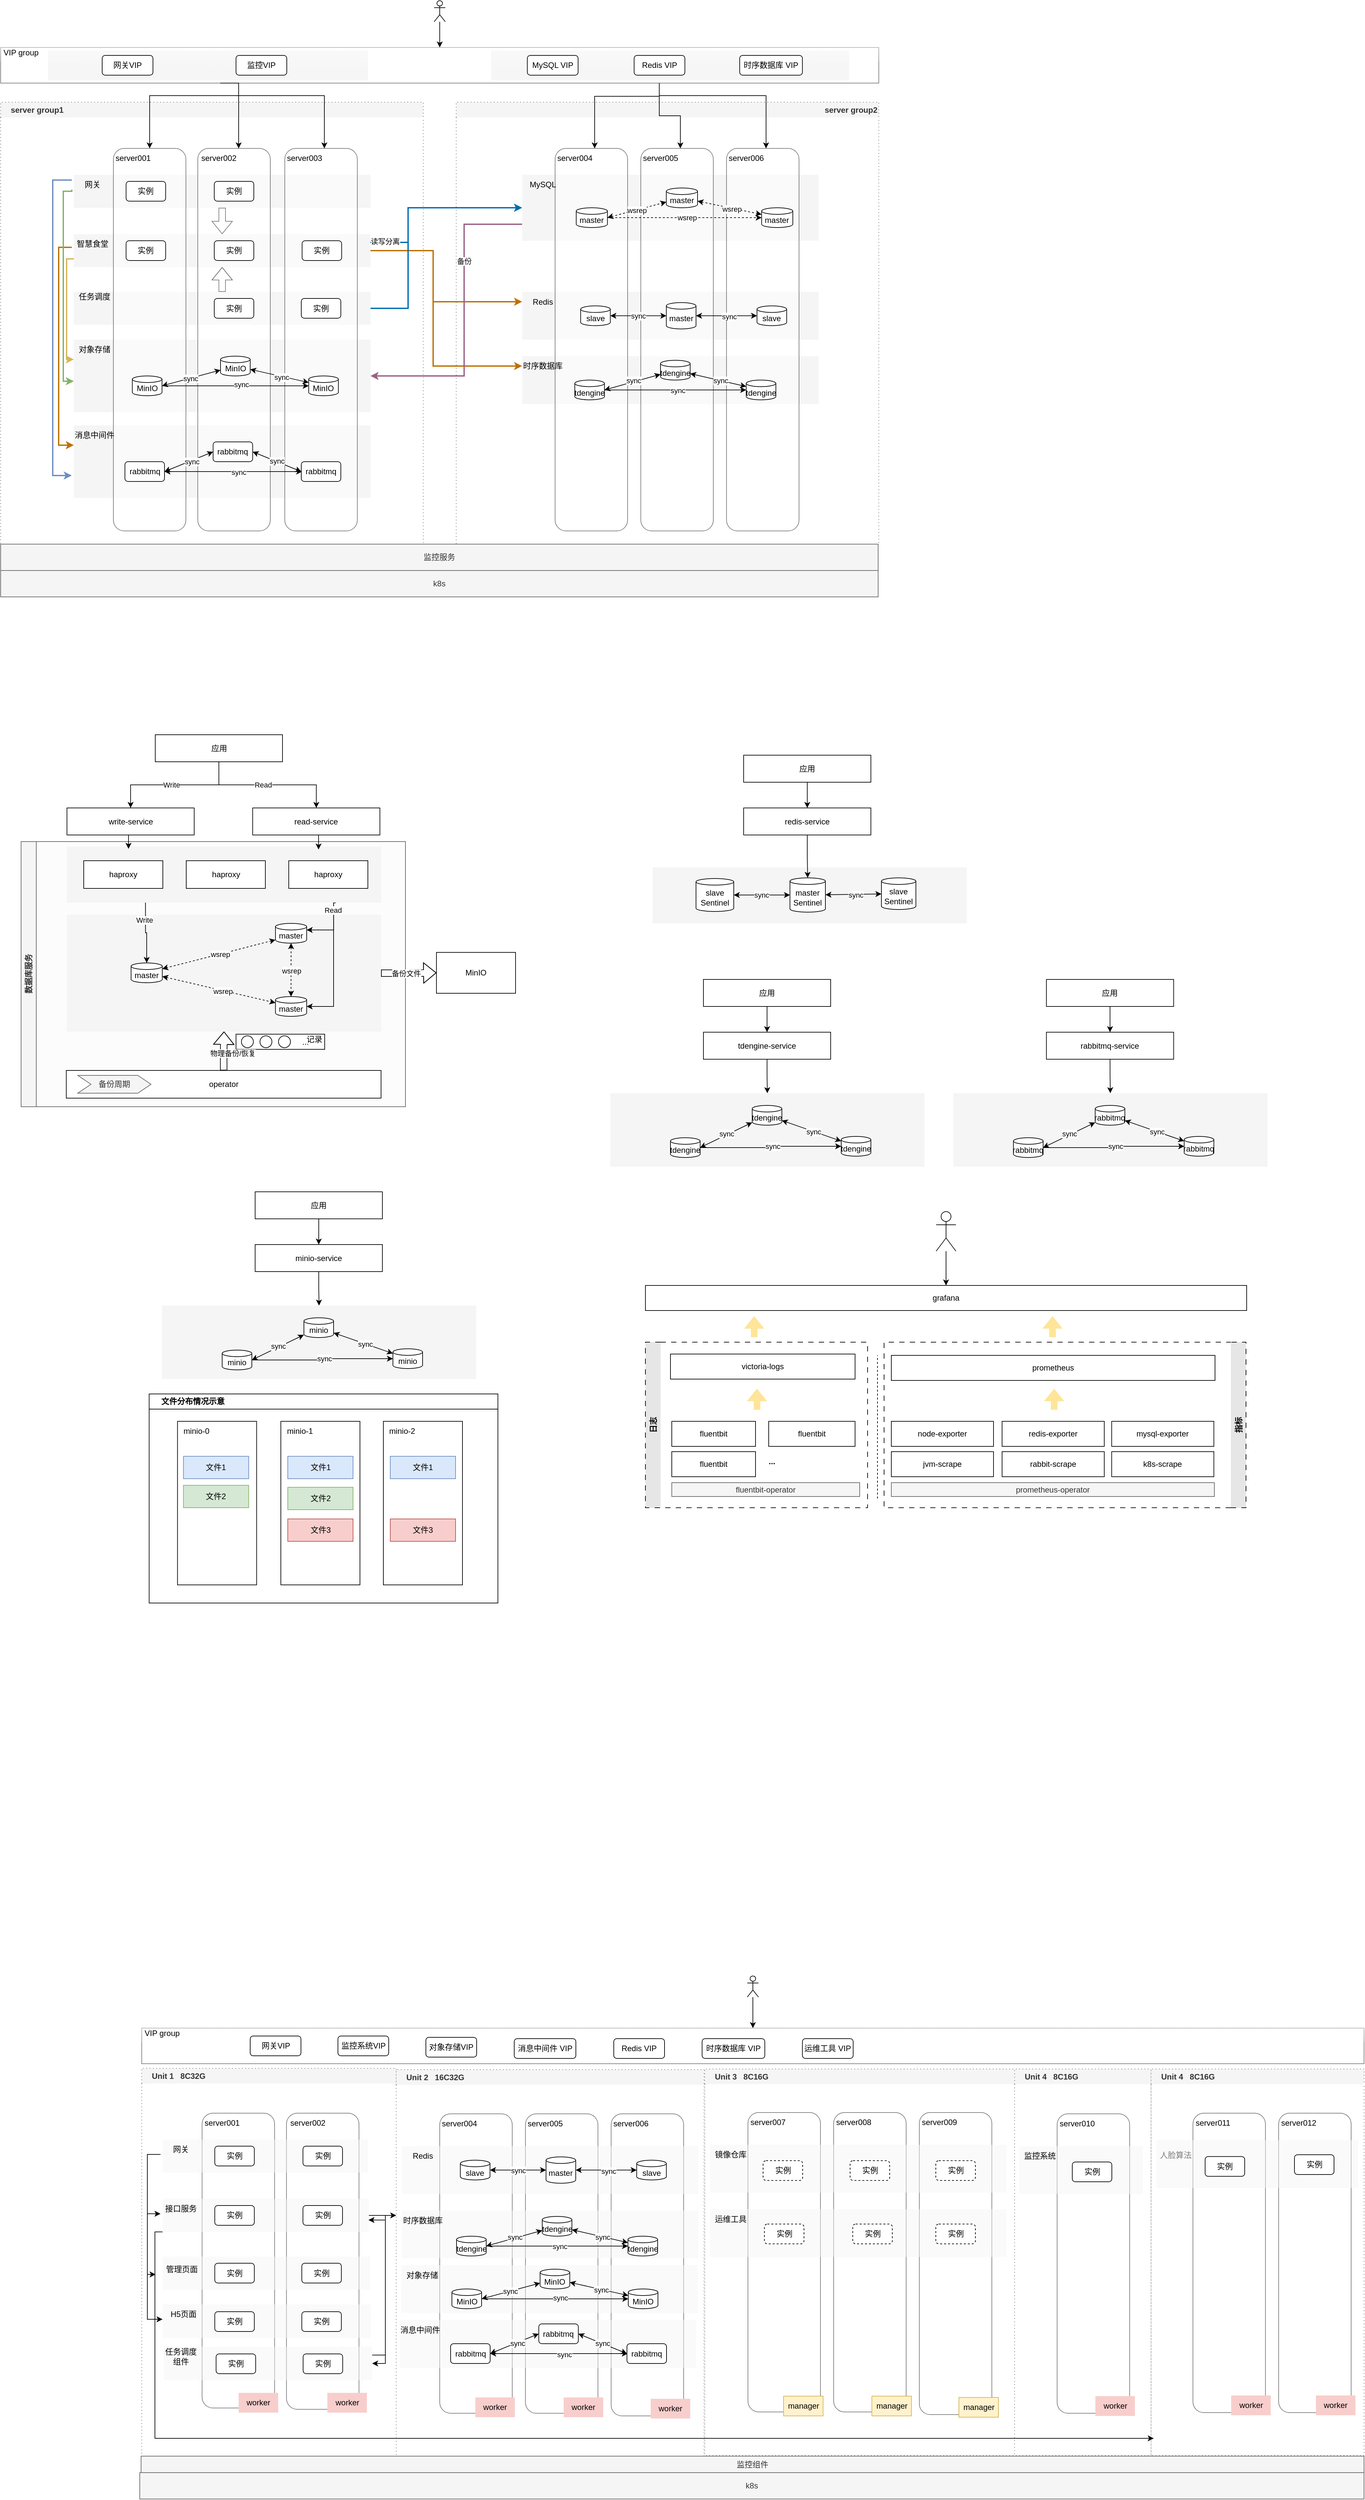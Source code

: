 <mxfile version="28.2.7">
  <diagram name="第 1 页" id="leBDD3NCbiM7CXKX_xD3">
    <mxGraphModel dx="2466" dy="1185" grid="0" gridSize="10" guides="1" tooltips="1" connect="1" arrows="1" fold="1" page="0" pageScale="1" pageWidth="827" pageHeight="1169" background="none" math="0" shadow="0">
      <root>
        <mxCell id="0" />
        <mxCell id="1" parent="0" />
        <mxCell id="CzxYFeYE0HeY34Qxwofd-3" value="" style="rounded=0;whiteSpace=wrap;html=1;glass=1;opacity=50;" vertex="1" parent="1">
          <mxGeometry x="123" y="3370" width="1854" height="54" as="geometry" />
        </mxCell>
        <mxCell id="BG7vF_Q7h992CcUeKaFF-107" value="" style="rounded=0;whiteSpace=wrap;html=1;fillColor=#f5f5f5;fontColor=#333333;strokeColor=none;" parent="1" vertex="1">
          <mxGeometry x="898" y="1610" width="476.44" height="85" as="geometry" />
        </mxCell>
        <mxCell id="BG7vF_Q7h992CcUeKaFF-70" value="数据库服务" style="swimlane;horizontal=0;whiteSpace=wrap;html=1;swimlaneFillColor=light-dark(#fcfcfc, #ededed);fillColor=#f5f5f5;fontColor=#333333;strokeColor=#666666;" parent="1" vertex="1">
          <mxGeometry x="-60" y="1571" width="583" height="402" as="geometry" />
        </mxCell>
        <mxCell id="BG7vF_Q7h992CcUeKaFF-81" value="" style="group" parent="BG7vF_Q7h992CcUeKaFF-70" vertex="1" connectable="0">
          <mxGeometry x="326" y="292" width="144.75" height="23" as="geometry" />
        </mxCell>
        <mxCell id="BG7vF_Q7h992CcUeKaFF-75" value="" style="rounded=0;whiteSpace=wrap;html=1;container=1;" parent="BG7vF_Q7h992CcUeKaFF-81" vertex="1">
          <mxGeometry width="134.5" height="23" as="geometry" />
        </mxCell>
        <mxCell id="BG7vF_Q7h992CcUeKaFF-80" value="..." style="text;html=1;align=center;verticalAlign=middle;whiteSpace=wrap;rounded=0;" parent="BG7vF_Q7h992CcUeKaFF-75" vertex="1">
          <mxGeometry x="82.564" y="2.788" width="44.977" height="17.773" as="geometry" />
        </mxCell>
        <mxCell id="BG7vF_Q7h992CcUeKaFF-76" value="" style="ellipse;whiteSpace=wrap;html=1;aspect=fixed;" parent="BG7vF_Q7h992CcUeKaFF-81" vertex="1">
          <mxGeometry x="8.217" y="2.439" width="18.121" height="18.121" as="geometry" />
        </mxCell>
        <mxCell id="BG7vF_Q7h992CcUeKaFF-77" value="" style="ellipse;whiteSpace=wrap;html=1;aspect=fixed;" parent="BG7vF_Q7h992CcUeKaFF-81" vertex="1">
          <mxGeometry x="36.328" y="2.439" width="18.121" height="18.121" as="geometry" />
        </mxCell>
        <mxCell id="BG7vF_Q7h992CcUeKaFF-78" value="" style="ellipse;whiteSpace=wrap;html=1;aspect=fixed;" parent="BG7vF_Q7h992CcUeKaFF-81" vertex="1">
          <mxGeometry x="64.439" y="2.439" width="18.121" height="18.121" as="geometry" />
        </mxCell>
        <mxCell id="BG7vF_Q7h992CcUeKaFF-82" value="记录" style="text;html=1;align=center;verticalAlign=middle;whiteSpace=wrap;rounded=0;" parent="BG7vF_Q7h992CcUeKaFF-81" vertex="1">
          <mxGeometry x="92.75" width="52" height="15" as="geometry" />
        </mxCell>
        <mxCell id="BG7vF_Q7h992CcUeKaFF-54" style="edgeStyle=orthogonalEdgeStyle;rounded=0;orthogonalLoop=1;jettySize=auto;html=1;shape=flexArrow;" parent="1" source="BG7vF_Q7h992CcUeKaFF-34" target="BG7vF_Q7h992CcUeKaFF-51" edge="1">
          <mxGeometry relative="1" as="geometry" />
        </mxCell>
        <mxCell id="BG7vF_Q7h992CcUeKaFF-55" value="备份文件" style="edgeLabel;html=1;align=center;verticalAlign=middle;resizable=0;points=[];" parent="BG7vF_Q7h992CcUeKaFF-54" vertex="1" connectable="0">
          <mxGeometry x="-0.101" y="1" relative="1" as="geometry">
            <mxPoint y="1" as="offset" />
          </mxGeometry>
        </mxCell>
        <mxCell id="BG7vF_Q7h992CcUeKaFF-34" value="" style="rounded=0;whiteSpace=wrap;html=1;fillColor=#f5f5f5;fontColor=#333333;strokeColor=none;" parent="1" vertex="1">
          <mxGeometry x="9.56" y="1682" width="476.44" height="177" as="geometry" />
        </mxCell>
        <mxCell id="BG7vF_Q7h992CcUeKaFF-27" value="" style="rounded=0;whiteSpace=wrap;html=1;fillColor=#f5f5f5;fontColor=#333333;strokeColor=none;" parent="1" vertex="1">
          <mxGeometry x="9.56" y="1578.5" width="476.44" height="85" as="geometry" />
        </mxCell>
        <mxCell id="XUAF1_sCPObjOQJMEwn2-8" value="" style="rounded=0;whiteSpace=wrap;html=1;fillColor=#eeeeee;strokeColor=none;" parent="1" vertex="1">
          <mxGeometry x="653" y="371.5" width="543" height="45" as="geometry" />
        </mxCell>
        <mxCell id="XUAF1_sCPObjOQJMEwn2-7" value="" style="rounded=0;whiteSpace=wrap;html=1;fillColor=#eeeeee;strokeColor=none;" parent="1" vertex="1">
          <mxGeometry x="-19" y="371.5" width="485" height="45" as="geometry" />
        </mxCell>
        <mxCell id="Kt-Wsy6JNkDJJS60EfV6-175" value="" style="rounded=0;whiteSpace=wrap;html=1;glass=1;opacity=50;" parent="1" vertex="1">
          <mxGeometry x="-91" y="367" width="1332" height="54" as="geometry" />
        </mxCell>
        <mxCell id="Kt-Wsy6JNkDJJS60EfV6-162" value="" style="rounded=0;whiteSpace=wrap;html=1;strokeColor=none;dashed=1;fillColor=#f5f5f5;movable=1;resizable=1;rotatable=1;deletable=1;editable=1;locked=0;connectable=1;fontColor=#333333;" parent="1" vertex="1">
          <mxGeometry x="700" y="835" width="450" height="72.5" as="geometry" />
        </mxCell>
        <mxCell id="Kt-Wsy6JNkDJJS60EfV6-159" value="" style="rounded=0;whiteSpace=wrap;html=1;strokeColor=none;dashed=1;fillColor=#f5f5f5;movable=1;resizable=1;rotatable=1;deletable=1;editable=1;locked=0;connectable=1;fontColor=#333333;" parent="1" vertex="1">
          <mxGeometry x="700" y="737.5" width="450" height="72.5" as="geometry" />
        </mxCell>
        <mxCell id="Kt-Wsy6JNkDJJS60EfV6-154" value="" style="rounded=0;whiteSpace=wrap;html=1;strokeColor=none;dashed=1;fillColor=#f5f5f5;movable=1;resizable=1;rotatable=1;deletable=1;editable=1;locked=0;connectable=1;fontColor=#333333;" parent="1" vertex="1">
          <mxGeometry x="20" y="940" width="450" height="110" as="geometry" />
        </mxCell>
        <mxCell id="Kt-Wsy6JNkDJJS60EfV6-144" value="" style="rounded=0;whiteSpace=wrap;html=1;strokeColor=none;dashed=1;fillColor=#f5f5f5;movable=1;resizable=1;rotatable=1;deletable=1;editable=1;locked=0;connectable=1;fontColor=#333333;" parent="1" vertex="1">
          <mxGeometry x="20" y="810" width="450" height="110" as="geometry" />
        </mxCell>
        <mxCell id="Kt-Wsy6JNkDJJS60EfV6-150" style="edgeStyle=orthogonalEdgeStyle;rounded=0;orthogonalLoop=1;jettySize=auto;html=1;exitX=0;exitY=0.75;exitDx=0;exitDy=0;entryX=0;entryY=1;entryDx=0;entryDy=0;curved=0;fillColor=#fff2cc;strokeColor=#d6b656;gradientColor=#ffd966;strokeWidth=2;" parent="1" source="Kt-Wsy6JNkDJJS60EfV6-123" target="Kt-Wsy6JNkDJJS60EfV6-145" edge="1">
          <mxGeometry relative="1" as="geometry">
            <Array as="points">
              <mxPoint x="9" y="688" />
              <mxPoint x="9" y="840" />
            </Array>
          </mxGeometry>
        </mxCell>
        <mxCell id="Kt-Wsy6JNkDJJS60EfV6-157" style="edgeStyle=orthogonalEdgeStyle;rounded=0;orthogonalLoop=1;jettySize=auto;html=1;fillColor=#f0a30a;strokeColor=#BD7000;curved=0;entryX=0;entryY=1;entryDx=0;entryDy=0;strokeWidth=2;" parent="1" source="Kt-Wsy6JNkDJJS60EfV6-124" target="Kt-Wsy6JNkDJJS60EfV6-155" edge="1">
          <mxGeometry relative="1" as="geometry">
            <mxPoint x="-190" y="1050" as="targetPoint" />
            <Array as="points">
              <mxPoint x="-3" y="670" />
              <mxPoint x="-3" y="970" />
            </Array>
          </mxGeometry>
        </mxCell>
        <mxCell id="XUAF1_sCPObjOQJMEwn2-1" style="edgeStyle=orthogonalEdgeStyle;rounded=0;orthogonalLoop=1;jettySize=auto;html=1;exitX=1;exitY=0.5;exitDx=0;exitDy=0;entryX=0;entryY=0.5;entryDx=0;entryDy=0;strokeWidth=2;fillColor=#f0a30a;strokeColor=#BD7000;" parent="1" source="Kt-Wsy6JNkDJJS60EfV6-123" target="Kt-Wsy6JNkDJJS60EfV6-160" edge="1">
          <mxGeometry relative="1" as="geometry">
            <Array as="points">
              <mxPoint x="565" y="675" />
              <mxPoint x="565" y="753" />
            </Array>
          </mxGeometry>
        </mxCell>
        <mxCell id="XUAF1_sCPObjOQJMEwn2-2" style="edgeStyle=orthogonalEdgeStyle;rounded=0;orthogonalLoop=1;jettySize=auto;html=1;exitX=1;exitY=0.5;exitDx=0;exitDy=0;entryX=0;entryY=0.5;entryDx=0;entryDy=0;strokeWidth=2;fillColor=#f0a30a;strokeColor=#BD7000;" parent="1" source="Kt-Wsy6JNkDJJS60EfV6-123" target="Kt-Wsy6JNkDJJS60EfV6-163" edge="1">
          <mxGeometry relative="1" as="geometry">
            <Array as="points">
              <mxPoint x="565" y="675" />
              <mxPoint x="565" y="850" />
            </Array>
          </mxGeometry>
        </mxCell>
        <mxCell id="XUAF1_sCPObjOQJMEwn2-3" style="edgeStyle=orthogonalEdgeStyle;rounded=0;orthogonalLoop=1;jettySize=auto;html=1;exitX=1;exitY=0.25;exitDx=0;exitDy=0;entryX=0;entryY=0.5;entryDx=0;entryDy=0;fillColor=#1ba1e2;strokeColor=#006EAF;strokeWidth=2;" parent="1" source="Kt-Wsy6JNkDJJS60EfV6-123" target="Kt-Wsy6JNkDJJS60EfV6-105" edge="1">
          <mxGeometry relative="1" as="geometry">
            <Array as="points">
              <mxPoint x="527" y="663" />
              <mxPoint x="527" y="610" />
            </Array>
          </mxGeometry>
        </mxCell>
        <mxCell id="ltxJd0FpYzd65tMiqPyo-1" value="读写分离" style="edgeLabel;html=1;align=center;verticalAlign=middle;resizable=0;points=[];" parent="XUAF1_sCPObjOQJMEwn2-3" vertex="1" connectable="0">
          <mxGeometry x="-0.844" y="3" relative="1" as="geometry">
            <mxPoint y="1" as="offset" />
          </mxGeometry>
        </mxCell>
        <mxCell id="Kt-Wsy6JNkDJJS60EfV6-123" value="" style="rounded=0;whiteSpace=wrap;html=1;strokeColor=none;dashed=1;fillColor=#f5f5f5;movable=1;resizable=1;rotatable=1;deletable=1;editable=1;locked=0;connectable=1;fontColor=#333333;" parent="1" vertex="1">
          <mxGeometry x="20" y="650" width="450" height="50" as="geometry" />
        </mxCell>
        <mxCell id="XUAF1_sCPObjOQJMEwn2-4" style="edgeStyle=orthogonalEdgeStyle;rounded=0;orthogonalLoop=1;jettySize=auto;html=1;exitX=1;exitY=0.5;exitDx=0;exitDy=0;entryX=0;entryY=0.5;entryDx=0;entryDy=0;fillColor=#1ba1e2;strokeColor=#006EAF;strokeWidth=2;" parent="1" source="Kt-Wsy6JNkDJJS60EfV6-136" target="Kt-Wsy6JNkDJJS60EfV6-105" edge="1">
          <mxGeometry relative="1" as="geometry">
            <Array as="points">
              <mxPoint x="527" y="763" />
              <mxPoint x="527" y="610" />
            </Array>
          </mxGeometry>
        </mxCell>
        <mxCell id="Kt-Wsy6JNkDJJS60EfV6-136" value="" style="rounded=0;whiteSpace=wrap;html=1;strokeColor=none;dashed=1;fillColor=#f5f5f5;movable=1;resizable=1;rotatable=1;deletable=1;editable=1;locked=0;connectable=1;fontColor=#333333;" parent="1" vertex="1">
          <mxGeometry x="20" y="737.5" width="450" height="50" as="geometry" />
        </mxCell>
        <mxCell id="Kt-Wsy6JNkDJJS60EfV6-139" style="edgeStyle=orthogonalEdgeStyle;rounded=0;orthogonalLoop=1;jettySize=auto;html=1;entryX=0.5;entryY=1;entryDx=0;entryDy=0;shape=flexArrow;" parent="1" source="Kt-Wsy6JNkDJJS60EfV6-136" target="Kt-Wsy6JNkDJJS60EfV6-123" edge="1">
          <mxGeometry relative="1" as="geometry" />
        </mxCell>
        <mxCell id="Kt-Wsy6JNkDJJS60EfV6-135" style="edgeStyle=orthogonalEdgeStyle;rounded=0;orthogonalLoop=1;jettySize=auto;html=1;shape=flexArrow;" parent="1" source="Kt-Wsy6JNkDJJS60EfV6-129" target="Kt-Wsy6JNkDJJS60EfV6-123" edge="1">
          <mxGeometry relative="1" as="geometry" />
        </mxCell>
        <mxCell id="Kt-Wsy6JNkDJJS60EfV6-147" style="edgeStyle=orthogonalEdgeStyle;rounded=0;orthogonalLoop=1;jettySize=auto;html=1;exitX=0;exitY=0.75;exitDx=0;exitDy=0;entryX=0;entryY=0.573;entryDx=0;entryDy=0;fillColor=#d5e8d4;strokeColor=#82b366;curved=0;strokeWidth=2;entryPerimeter=0;gradientColor=#97d077;" parent="1" source="Kt-Wsy6JNkDJJS60EfV6-130" target="Kt-Wsy6JNkDJJS60EfV6-144" edge="1">
          <mxGeometry relative="1" as="geometry">
            <Array as="points">
              <mxPoint x="17" y="585" />
              <mxPoint x="4" y="585" />
              <mxPoint x="4" y="873" />
            </Array>
          </mxGeometry>
        </mxCell>
        <mxCell id="Kt-Wsy6JNkDJJS60EfV6-156" style="edgeStyle=orthogonalEdgeStyle;rounded=0;orthogonalLoop=1;jettySize=auto;html=1;fillColor=#dae8fc;strokeColor=#6c8ebf;curved=0;strokeWidth=2;entryX=-0.007;entryY=0.691;entryDx=0;entryDy=0;entryPerimeter=0;" parent="1" source="Kt-Wsy6JNkDJJS60EfV6-130" target="Kt-Wsy6JNkDJJS60EfV6-154" edge="1">
          <mxGeometry relative="1" as="geometry">
            <mxPoint x="-10" y="1020" as="targetPoint" />
            <Array as="points">
              <mxPoint x="-12" y="568" />
              <mxPoint x="-12" y="1016" />
            </Array>
          </mxGeometry>
        </mxCell>
        <mxCell id="Kt-Wsy6JNkDJJS60EfV6-129" value="" style="rounded=0;whiteSpace=wrap;html=1;strokeColor=none;dashed=1;fillColor=#f5f5f5;movable=1;resizable=1;rotatable=1;deletable=1;editable=1;locked=0;connectable=1;fontColor=#333333;" parent="1" vertex="1">
          <mxGeometry x="20" y="560" width="450" height="50" as="geometry" />
        </mxCell>
        <mxCell id="Kt-Wsy6JNkDJJS60EfV6-1" value="" style="rounded=1;whiteSpace=wrap;html=1;opacity=50;" parent="1" vertex="1">
          <mxGeometry x="80" y="520" width="110" height="580" as="geometry" />
        </mxCell>
        <mxCell id="Kt-Wsy6JNkDJJS60EfV6-2" value="" style="rounded=1;whiteSpace=wrap;html=1;opacity=50;" parent="1" vertex="1">
          <mxGeometry x="208" y="520" width="110" height="580" as="geometry" />
        </mxCell>
        <mxCell id="Kt-Wsy6JNkDJJS60EfV6-3" value="" style="rounded=1;whiteSpace=wrap;html=1;opacity=50;" parent="1" vertex="1">
          <mxGeometry x="340" y="520" width="110" height="580" as="geometry" />
        </mxCell>
        <mxCell id="XUAF1_sCPObjOQJMEwn2-5" style="edgeStyle=orthogonalEdgeStyle;rounded=0;orthogonalLoop=1;jettySize=auto;html=1;exitX=0;exitY=0.75;exitDx=0;exitDy=0;entryX=1;entryY=0.5;entryDx=0;entryDy=0;fillColor=#e6d0de;gradientColor=#d5739d;strokeColor=#996185;strokeWidth=2;" parent="1" source="Kt-Wsy6JNkDJJS60EfV6-105" target="Kt-Wsy6JNkDJJS60EfV6-144" edge="1">
          <mxGeometry relative="1" as="geometry">
            <Array as="points">
              <mxPoint x="612" y="635" />
              <mxPoint x="612" y="865" />
            </Array>
          </mxGeometry>
        </mxCell>
        <mxCell id="XUAF1_sCPObjOQJMEwn2-6" value="备份" style="edgeLabel;html=1;align=center;verticalAlign=middle;resizable=0;points=[];" parent="XUAF1_sCPObjOQJMEwn2-5" vertex="1" connectable="0">
          <mxGeometry x="-0.376" relative="1" as="geometry">
            <mxPoint as="offset" />
          </mxGeometry>
        </mxCell>
        <mxCell id="Kt-Wsy6JNkDJJS60EfV6-105" value="" style="rounded=0;whiteSpace=wrap;html=1;strokeColor=none;dashed=1;fillColor=#f5f5f5;movable=1;resizable=1;rotatable=1;deletable=1;editable=1;locked=0;connectable=1;fontColor=#333333;" parent="1" vertex="1">
          <mxGeometry x="700" y="560" width="450" height="100" as="geometry" />
        </mxCell>
        <mxCell id="Kt-Wsy6JNkDJJS60EfV6-4" value="" style="rounded=1;whiteSpace=wrap;html=1;glass=0;opacity=50;" parent="1" vertex="1">
          <mxGeometry x="750" y="520" width="110" height="580" as="geometry" />
        </mxCell>
        <mxCell id="Kt-Wsy6JNkDJJS60EfV6-5" value="" style="rounded=1;whiteSpace=wrap;html=1;opacity=50;" parent="1" vertex="1">
          <mxGeometry x="880" y="520" width="110" height="580" as="geometry" />
        </mxCell>
        <mxCell id="Kt-Wsy6JNkDJJS60EfV6-6" value="" style="rounded=1;whiteSpace=wrap;html=1;opacity=50;" parent="1" vertex="1">
          <mxGeometry x="1010" y="520" width="110" height="580" as="geometry" />
        </mxCell>
        <mxCell id="Kt-Wsy6JNkDJJS60EfV6-7" value="server001" style="text;html=1;align=center;verticalAlign=middle;whiteSpace=wrap;rounded=0;" parent="1" vertex="1">
          <mxGeometry x="80" y="520" width="60" height="30" as="geometry" />
        </mxCell>
        <mxCell id="Kt-Wsy6JNkDJJS60EfV6-8" value="server002" style="text;html=1;align=center;verticalAlign=middle;whiteSpace=wrap;rounded=0;" parent="1" vertex="1">
          <mxGeometry x="210" y="520" width="60" height="30" as="geometry" />
        </mxCell>
        <mxCell id="Kt-Wsy6JNkDJJS60EfV6-9" value="server003" style="text;html=1;align=center;verticalAlign=middle;whiteSpace=wrap;rounded=0;" parent="1" vertex="1">
          <mxGeometry x="340" y="520" width="60" height="30" as="geometry" />
        </mxCell>
        <mxCell id="Kt-Wsy6JNkDJJS60EfV6-10" value="server004" style="text;html=1;align=center;verticalAlign=middle;whiteSpace=wrap;rounded=0;" parent="1" vertex="1">
          <mxGeometry x="750" y="520" width="60" height="30" as="geometry" />
        </mxCell>
        <mxCell id="Kt-Wsy6JNkDJJS60EfV6-11" value="server005" style="text;html=1;align=center;verticalAlign=middle;whiteSpace=wrap;rounded=0;" parent="1" vertex="1">
          <mxGeometry x="880" y="520" width="60" height="30" as="geometry" />
        </mxCell>
        <mxCell id="Kt-Wsy6JNkDJJS60EfV6-12" value="server006" style="text;html=1;align=center;verticalAlign=middle;whiteSpace=wrap;rounded=0;" parent="1" vertex="1">
          <mxGeometry x="1010" y="520" width="60" height="30" as="geometry" />
        </mxCell>
        <mxCell id="Kt-Wsy6JNkDJJS60EfV6-25" style="rounded=0;orthogonalLoop=1;jettySize=auto;html=1;exitX=1;exitY=0.5;exitDx=0;exitDy=0;exitPerimeter=0;startArrow=classic;startFill=1;strokeWidth=1;" parent="1" source="Kt-Wsy6JNkDJJS60EfV6-29" target="Kt-Wsy6JNkDJJS60EfV6-32" edge="1">
          <mxGeometry relative="1" as="geometry" />
        </mxCell>
        <mxCell id="Kt-Wsy6JNkDJJS60EfV6-26" value="sync" style="edgeLabel;html=1;align=center;verticalAlign=middle;resizable=0;points=[];" parent="Kt-Wsy6JNkDJJS60EfV6-25" vertex="1" connectable="0">
          <mxGeometry x="-0.017" relative="1" as="geometry">
            <mxPoint as="offset" />
          </mxGeometry>
        </mxCell>
        <mxCell id="Kt-Wsy6JNkDJJS60EfV6-29" value="slave" style="shape=cylinder3;whiteSpace=wrap;html=1;boundedLbl=1;backgroundOutline=1;size=5;" parent="1" vertex="1">
          <mxGeometry x="788.75" y="758.75" width="45" height="30" as="geometry" />
        </mxCell>
        <mxCell id="Kt-Wsy6JNkDJJS60EfV6-30" style="rounded=0;orthogonalLoop=1;jettySize=auto;html=1;startArrow=classic;startFill=1;strokeWidth=1;" parent="1" source="Kt-Wsy6JNkDJJS60EfV6-32" target="Kt-Wsy6JNkDJJS60EfV6-33" edge="1">
          <mxGeometry relative="1" as="geometry" />
        </mxCell>
        <mxCell id="Kt-Wsy6JNkDJJS60EfV6-31" value="sync" style="edgeLabel;html=1;align=center;verticalAlign=middle;resizable=0;points=[];" parent="Kt-Wsy6JNkDJJS60EfV6-30" vertex="1" connectable="0">
          <mxGeometry x="0.07" y="-1" relative="1" as="geometry">
            <mxPoint as="offset" />
          </mxGeometry>
        </mxCell>
        <mxCell id="Kt-Wsy6JNkDJJS60EfV6-32" value="master" style="shape=cylinder3;whiteSpace=wrap;html=1;boundedLbl=1;backgroundOutline=1;size=5;" parent="1" vertex="1">
          <mxGeometry x="918.75" y="753.75" width="45" height="40" as="geometry" />
        </mxCell>
        <mxCell id="Kt-Wsy6JNkDJJS60EfV6-33" value="slave" style="shape=cylinder3;whiteSpace=wrap;html=1;boundedLbl=1;backgroundOutline=1;size=5;" parent="1" vertex="1">
          <mxGeometry x="1056.25" y="758.75" width="45" height="30" as="geometry" />
        </mxCell>
        <mxCell id="Kt-Wsy6JNkDJJS60EfV6-34" style="rounded=0;orthogonalLoop=1;jettySize=auto;html=1;exitX=1;exitY=0.5;exitDx=0;exitDy=0;exitPerimeter=0;startArrow=classic;startFill=1;strokeWidth=1;" parent="1" source="Kt-Wsy6JNkDJJS60EfV6-36" target="Kt-Wsy6JNkDJJS60EfV6-39" edge="1">
          <mxGeometry relative="1" as="geometry" />
        </mxCell>
        <mxCell id="Kt-Wsy6JNkDJJS60EfV6-35" value="sync" style="edgeLabel;html=1;align=center;verticalAlign=middle;resizable=0;points=[];" parent="Kt-Wsy6JNkDJJS60EfV6-34" vertex="1" connectable="0">
          <mxGeometry x="-0.017" relative="1" as="geometry">
            <mxPoint as="offset" />
          </mxGeometry>
        </mxCell>
        <mxCell id="Kt-Wsy6JNkDJJS60EfV6-36" value="MinIO" style="shape=cylinder3;whiteSpace=wrap;html=1;boundedLbl=1;backgroundOutline=1;size=5;" parent="1" vertex="1">
          <mxGeometry x="108.75" y="865" width="45" height="30" as="geometry" />
        </mxCell>
        <mxCell id="Kt-Wsy6JNkDJJS60EfV6-37" style="rounded=0;orthogonalLoop=1;jettySize=auto;html=1;startArrow=classic;startFill=1;strokeWidth=1;" parent="1" source="Kt-Wsy6JNkDJJS60EfV6-39" target="Kt-Wsy6JNkDJJS60EfV6-40" edge="1">
          <mxGeometry relative="1" as="geometry" />
        </mxCell>
        <mxCell id="Kt-Wsy6JNkDJJS60EfV6-38" value="sync" style="edgeLabel;html=1;align=center;verticalAlign=middle;resizable=0;points=[];" parent="Kt-Wsy6JNkDJJS60EfV6-37" vertex="1" connectable="0">
          <mxGeometry x="0.07" y="-1" relative="1" as="geometry">
            <mxPoint as="offset" />
          </mxGeometry>
        </mxCell>
        <mxCell id="Kt-Wsy6JNkDJJS60EfV6-39" value="MinIO" style="shape=cylinder3;whiteSpace=wrap;html=1;boundedLbl=1;backgroundOutline=1;size=5;" parent="1" vertex="1">
          <mxGeometry x="242.5" y="835" width="45" height="30" as="geometry" />
        </mxCell>
        <mxCell id="Kt-Wsy6JNkDJJS60EfV6-40" value="MinIO" style="shape=cylinder3;whiteSpace=wrap;html=1;boundedLbl=1;backgroundOutline=1;size=5;" parent="1" vertex="1">
          <mxGeometry x="376.25" y="865" width="45" height="30" as="geometry" />
        </mxCell>
        <mxCell id="Kt-Wsy6JNkDJJS60EfV6-42" style="edgeStyle=orthogonalEdgeStyle;rounded=0;orthogonalLoop=1;jettySize=auto;html=1;entryX=0;entryY=0.5;entryDx=0;entryDy=0;entryPerimeter=0;" parent="1" source="Kt-Wsy6JNkDJJS60EfV6-36" target="Kt-Wsy6JNkDJJS60EfV6-40" edge="1">
          <mxGeometry relative="1" as="geometry" />
        </mxCell>
        <mxCell id="Kt-Wsy6JNkDJJS60EfV6-43" value="sync" style="edgeLabel;html=1;align=center;verticalAlign=middle;resizable=0;points=[];" parent="Kt-Wsy6JNkDJJS60EfV6-42" vertex="1" connectable="0">
          <mxGeometry x="0.072" y="2" relative="1" as="geometry">
            <mxPoint as="offset" />
          </mxGeometry>
        </mxCell>
        <mxCell id="Kt-Wsy6JNkDJJS60EfV6-49" style="rounded=0;orthogonalLoop=1;jettySize=auto;html=1;exitX=1;exitY=0.5;exitDx=0;exitDy=0;startArrow=classic;startFill=1;entryX=0.021;entryY=0.5;entryDx=0;entryDy=0;entryPerimeter=0;" parent="1" source="Kt-Wsy6JNkDJJS60EfV6-44" target="Kt-Wsy6JNkDJJS60EfV6-46" edge="1">
          <mxGeometry relative="1" as="geometry">
            <mxPoint x="366.25" y="1000" as="targetPoint" />
          </mxGeometry>
        </mxCell>
        <mxCell id="Kt-Wsy6JNkDJJS60EfV6-52" value="sync" style="edgeLabel;html=1;align=center;verticalAlign=middle;resizable=0;points=[];" parent="Kt-Wsy6JNkDJJS60EfV6-49" vertex="1" connectable="0">
          <mxGeometry x="0.071" y="-1" relative="1" as="geometry">
            <mxPoint as="offset" />
          </mxGeometry>
        </mxCell>
        <mxCell id="Kt-Wsy6JNkDJJS60EfV6-44" value="rabbitmq" style="rounded=1;whiteSpace=wrap;html=1;" parent="1" vertex="1">
          <mxGeometry x="97.5" y="995" width="60" height="30" as="geometry" />
        </mxCell>
        <mxCell id="Kt-Wsy6JNkDJJS60EfV6-47" style="rounded=0;orthogonalLoop=1;jettySize=auto;html=1;entryX=1;entryY=0.5;entryDx=0;entryDy=0;startArrow=classic;startFill=1;exitX=0;exitY=0.5;exitDx=0;exitDy=0;" parent="1" source="Kt-Wsy6JNkDJJS60EfV6-45" target="Kt-Wsy6JNkDJJS60EfV6-44" edge="1">
          <mxGeometry relative="1" as="geometry" />
        </mxCell>
        <mxCell id="Kt-Wsy6JNkDJJS60EfV6-50" value="sync" style="edgeLabel;html=1;align=center;verticalAlign=middle;resizable=0;points=[];" parent="Kt-Wsy6JNkDJJS60EfV6-47" vertex="1" connectable="0">
          <mxGeometry x="-0.101" y="1" relative="1" as="geometry">
            <mxPoint as="offset" />
          </mxGeometry>
        </mxCell>
        <mxCell id="Kt-Wsy6JNkDJJS60EfV6-48" style="rounded=0;orthogonalLoop=1;jettySize=auto;html=1;exitX=1;exitY=0.5;exitDx=0;exitDy=0;entryX=0;entryY=0.5;entryDx=0;entryDy=0;startArrow=classic;startFill=1;" parent="1" source="Kt-Wsy6JNkDJJS60EfV6-45" target="Kt-Wsy6JNkDJJS60EfV6-46" edge="1">
          <mxGeometry relative="1" as="geometry" />
        </mxCell>
        <mxCell id="Kt-Wsy6JNkDJJS60EfV6-51" value="sync" style="edgeLabel;html=1;align=center;verticalAlign=middle;resizable=0;points=[];" parent="Kt-Wsy6JNkDJJS60EfV6-48" vertex="1" connectable="0">
          <mxGeometry x="-0.004" y="1" relative="1" as="geometry">
            <mxPoint as="offset" />
          </mxGeometry>
        </mxCell>
        <mxCell id="Kt-Wsy6JNkDJJS60EfV6-45" value="rabbitmq" style="rounded=1;whiteSpace=wrap;html=1;" parent="1" vertex="1">
          <mxGeometry x="231.25" y="965" width="60" height="30" as="geometry" />
        </mxCell>
        <mxCell id="Kt-Wsy6JNkDJJS60EfV6-46" value="rabbitmq" style="rounded=1;whiteSpace=wrap;html=1;" parent="1" vertex="1">
          <mxGeometry x="365" y="995" width="60" height="30" as="geometry" />
        </mxCell>
        <mxCell id="Kt-Wsy6JNkDJJS60EfV6-56" style="edgeStyle=orthogonalEdgeStyle;rounded=0;orthogonalLoop=1;jettySize=auto;html=1;" parent="1" source="Kt-Wsy6JNkDJJS60EfV6-58" target="Kt-Wsy6JNkDJJS60EfV6-62" edge="1">
          <mxGeometry relative="1" as="geometry" />
        </mxCell>
        <mxCell id="Kt-Wsy6JNkDJJS60EfV6-57" value="sync" style="edgeLabel;html=1;align=center;verticalAlign=middle;resizable=0;points=[];" parent="Kt-Wsy6JNkDJJS60EfV6-56" vertex="1" connectable="0">
          <mxGeometry x="0.031" relative="1" as="geometry">
            <mxPoint as="offset" />
          </mxGeometry>
        </mxCell>
        <mxCell id="Kt-Wsy6JNkDJJS60EfV6-58" value="tdengine" style="shape=cylinder3;whiteSpace=wrap;html=1;boundedLbl=1;backgroundOutline=1;size=5;" parent="1" vertex="1">
          <mxGeometry x="779.87" y="871.25" width="45" height="30" as="geometry" />
        </mxCell>
        <mxCell id="Kt-Wsy6JNkDJJS60EfV6-59" style="rounded=0;orthogonalLoop=1;jettySize=auto;html=1;startArrow=classic;startFill=1;strokeWidth=1;" parent="1" source="Kt-Wsy6JNkDJJS60EfV6-61" target="Kt-Wsy6JNkDJJS60EfV6-62" edge="1">
          <mxGeometry relative="1" as="geometry" />
        </mxCell>
        <mxCell id="Kt-Wsy6JNkDJJS60EfV6-64" value="sync" style="edgeLabel;html=1;align=center;verticalAlign=middle;resizable=0;points=[];" parent="Kt-Wsy6JNkDJJS60EfV6-59" vertex="1" connectable="0">
          <mxGeometry x="0.072" relative="1" as="geometry">
            <mxPoint as="offset" />
          </mxGeometry>
        </mxCell>
        <mxCell id="Kt-Wsy6JNkDJJS60EfV6-61" value="tdengine" style="shape=cylinder3;whiteSpace=wrap;html=1;boundedLbl=1;backgroundOutline=1;size=5;" parent="1" vertex="1">
          <mxGeometry x="909.87" y="841.25" width="45" height="30" as="geometry" />
        </mxCell>
        <mxCell id="Kt-Wsy6JNkDJJS60EfV6-62" value="tdengine" style="shape=cylinder3;whiteSpace=wrap;html=1;boundedLbl=1;backgroundOutline=1;size=5;" parent="1" vertex="1">
          <mxGeometry x="1039.87" y="871.25" width="45" height="30" as="geometry" />
        </mxCell>
        <mxCell id="Kt-Wsy6JNkDJJS60EfV6-66" style="rounded=0;orthogonalLoop=1;jettySize=auto;html=1;entryX=1;entryY=0.5;entryDx=0;entryDy=0;entryPerimeter=0;startArrow=classic;startFill=1;" parent="1" source="Kt-Wsy6JNkDJJS60EfV6-61" target="Kt-Wsy6JNkDJJS60EfV6-58" edge="1">
          <mxGeometry relative="1" as="geometry" />
        </mxCell>
        <mxCell id="Kt-Wsy6JNkDJJS60EfV6-67" value="sync" style="edgeLabel;html=1;align=center;verticalAlign=middle;resizable=0;points=[];" parent="Kt-Wsy6JNkDJJS60EfV6-66" vertex="1" connectable="0">
          <mxGeometry x="-0.035" y="-2" relative="1" as="geometry">
            <mxPoint as="offset" />
          </mxGeometry>
        </mxCell>
        <mxCell id="Kt-Wsy6JNkDJJS60EfV6-74" value="实例" style="rounded=1;whiteSpace=wrap;html=1;" parent="1" vertex="1">
          <mxGeometry x="233" y="747.5" width="60" height="30" as="geometry" />
        </mxCell>
        <mxCell id="Kt-Wsy6JNkDJJS60EfV6-75" value="实例" style="rounded=1;whiteSpace=wrap;html=1;" parent="1" vertex="1">
          <mxGeometry x="365" y="747.5" width="60" height="30" as="geometry" />
        </mxCell>
        <mxCell id="Kt-Wsy6JNkDJJS60EfV6-106" style="rounded=0;orthogonalLoop=1;jettySize=auto;html=1;exitX=1;exitY=0.5;exitDx=0;exitDy=0;exitPerimeter=0;startArrow=classic;startFill=1;strokeWidth=1;dashed=1;" parent="1" source="Kt-Wsy6JNkDJJS60EfV6-110" target="Kt-Wsy6JNkDJJS60EfV6-113" edge="1">
          <mxGeometry relative="1" as="geometry" />
        </mxCell>
        <mxCell id="Kt-Wsy6JNkDJJS60EfV6-107" value="wsrep" style="edgeLabel;html=1;align=center;verticalAlign=middle;resizable=0;points=[];" parent="Kt-Wsy6JNkDJJS60EfV6-106" vertex="1" connectable="0">
          <mxGeometry x="-0.017" relative="1" as="geometry">
            <mxPoint as="offset" />
          </mxGeometry>
        </mxCell>
        <mxCell id="Kt-Wsy6JNkDJJS60EfV6-108" style="edgeStyle=orthogonalEdgeStyle;rounded=0;orthogonalLoop=1;jettySize=auto;html=1;dashed=1;" parent="1" source="Kt-Wsy6JNkDJJS60EfV6-110" target="Kt-Wsy6JNkDJJS60EfV6-114" edge="1">
          <mxGeometry relative="1" as="geometry" />
        </mxCell>
        <mxCell id="Kt-Wsy6JNkDJJS60EfV6-109" value="wsrep" style="edgeLabel;html=1;align=center;verticalAlign=middle;resizable=0;points=[];" parent="Kt-Wsy6JNkDJJS60EfV6-108" vertex="1" connectable="0">
          <mxGeometry x="0.031" relative="1" as="geometry">
            <mxPoint as="offset" />
          </mxGeometry>
        </mxCell>
        <mxCell id="Kt-Wsy6JNkDJJS60EfV6-110" value="master" style="shape=cylinder3;whiteSpace=wrap;html=1;boundedLbl=1;backgroundOutline=1;size=5;" parent="1" vertex="1">
          <mxGeometry x="782.051" y="610" width="47.308" height="30" as="geometry" />
        </mxCell>
        <mxCell id="Kt-Wsy6JNkDJJS60EfV6-111" style="rounded=0;orthogonalLoop=1;jettySize=auto;html=1;startArrow=classic;startFill=1;strokeWidth=1;dashed=1;" parent="1" source="Kt-Wsy6JNkDJJS60EfV6-113" target="Kt-Wsy6JNkDJJS60EfV6-114" edge="1">
          <mxGeometry relative="1" as="geometry" />
        </mxCell>
        <mxCell id="Kt-Wsy6JNkDJJS60EfV6-112" value="wsrep" style="edgeLabel;html=1;align=center;verticalAlign=middle;resizable=0;points=[];" parent="Kt-Wsy6JNkDJJS60EfV6-111" vertex="1" connectable="0">
          <mxGeometry x="0.07" y="-1" relative="1" as="geometry">
            <mxPoint as="offset" />
          </mxGeometry>
        </mxCell>
        <mxCell id="Kt-Wsy6JNkDJJS60EfV6-113" value="master" style="shape=cylinder3;whiteSpace=wrap;html=1;boundedLbl=1;backgroundOutline=1;size=5;" parent="1" vertex="1">
          <mxGeometry x="918.718" y="580" width="47.308" height="30" as="geometry" />
        </mxCell>
        <mxCell id="Kt-Wsy6JNkDJJS60EfV6-114" value="master" style="shape=cylinder3;whiteSpace=wrap;html=1;boundedLbl=1;backgroundOutline=1;size=5;" parent="1" vertex="1">
          <mxGeometry x="1063.269" y="610" width="47.308" height="30" as="geometry" />
        </mxCell>
        <mxCell id="Kt-Wsy6JNkDJJS60EfV6-115" value="MySQL" style="text;html=1;align=center;verticalAlign=middle;whiteSpace=wrap;rounded=0;" parent="1" vertex="1">
          <mxGeometry x="700" y="560" width="63.077" height="30" as="geometry" />
        </mxCell>
        <mxCell id="Kt-Wsy6JNkDJJS60EfV6-124" value="智慧食堂" style="text;html=1;align=center;verticalAlign=middle;whiteSpace=wrap;rounded=0;" parent="1" vertex="1">
          <mxGeometry x="16.92" y="650" width="63.077" height="30" as="geometry" />
        </mxCell>
        <mxCell id="Kt-Wsy6JNkDJJS60EfV6-125" value="实例" style="rounded=1;whiteSpace=wrap;html=1;" parent="1" vertex="1">
          <mxGeometry x="99.25" y="660" width="60" height="30" as="geometry" />
        </mxCell>
        <mxCell id="Kt-Wsy6JNkDJJS60EfV6-126" value="实例" style="rounded=1;whiteSpace=wrap;html=1;" parent="1" vertex="1">
          <mxGeometry x="233" y="660" width="60" height="30" as="geometry" />
        </mxCell>
        <mxCell id="Kt-Wsy6JNkDJJS60EfV6-127" value="实例" style="rounded=1;whiteSpace=wrap;html=1;" parent="1" vertex="1">
          <mxGeometry x="366.25" y="660" width="60" height="30" as="geometry" />
        </mxCell>
        <mxCell id="Kt-Wsy6JNkDJJS60EfV6-130" value="网关" style="text;html=1;align=center;verticalAlign=middle;whiteSpace=wrap;rounded=0;" parent="1" vertex="1">
          <mxGeometry x="16.92" y="560" width="63.077" height="30" as="geometry" />
        </mxCell>
        <mxCell id="Kt-Wsy6JNkDJJS60EfV6-131" value="实例" style="rounded=1;whiteSpace=wrap;html=1;" parent="1" vertex="1">
          <mxGeometry x="99.25" y="570" width="60" height="30" as="geometry" />
        </mxCell>
        <mxCell id="Kt-Wsy6JNkDJJS60EfV6-132" value="实例" style="rounded=1;whiteSpace=wrap;html=1;" parent="1" vertex="1">
          <mxGeometry x="233" y="570" width="60" height="30" as="geometry" />
        </mxCell>
        <mxCell id="Kt-Wsy6JNkDJJS60EfV6-137" value="任务调度" style="text;html=1;align=center;verticalAlign=middle;whiteSpace=wrap;rounded=0;" parent="1" vertex="1">
          <mxGeometry x="20" y="730" width="63.077" height="30" as="geometry" />
        </mxCell>
        <mxCell id="Kt-Wsy6JNkDJJS60EfV6-145" value="对象存储" style="text;html=1;align=center;verticalAlign=middle;whiteSpace=wrap;rounded=0;" parent="1" vertex="1">
          <mxGeometry x="20" y="810" width="63.077" height="30" as="geometry" />
        </mxCell>
        <mxCell id="Kt-Wsy6JNkDJJS60EfV6-155" value="消息中间件" style="text;html=1;align=center;verticalAlign=middle;whiteSpace=wrap;rounded=0;" parent="1" vertex="1">
          <mxGeometry x="20" y="940" width="63.077" height="30" as="geometry" />
        </mxCell>
        <mxCell id="Kt-Wsy6JNkDJJS60EfV6-160" value="Redis" style="text;html=1;align=center;verticalAlign=middle;whiteSpace=wrap;rounded=0;" parent="1" vertex="1">
          <mxGeometry x="700" y="737.5" width="63.077" height="30" as="geometry" />
        </mxCell>
        <mxCell id="Kt-Wsy6JNkDJJS60EfV6-163" value="时序数据库" style="text;html=1;align=center;verticalAlign=middle;whiteSpace=wrap;rounded=0;" parent="1" vertex="1">
          <mxGeometry x="700" y="835" width="63.077" height="30" as="geometry" />
        </mxCell>
        <mxCell id="Kt-Wsy6JNkDJJS60EfV6-169" value="&amp;nbsp; &amp;nbsp; server group1" style="swimlane;whiteSpace=wrap;html=1;fillColor=#f5f5f5;fontColor=#333333;strokeColor=#666666;dashed=1;dashPattern=1 4;align=left;glass=0;swimlaneLine=0;" parent="1" vertex="1">
          <mxGeometry x="-91" y="450" width="641" height="670" as="geometry" />
        </mxCell>
        <mxCell id="Kt-Wsy6JNkDJJS60EfV6-170" value="server group2" style="swimlane;whiteSpace=wrap;html=1;fillColor=#f5f5f5;fontColor=#333333;strokeColor=#666666;dashed=1;dashPattern=1 4;startSize=23;align=right;swimlaneLine=0;" parent="1" vertex="1">
          <mxGeometry x="600" y="450" width="641" height="670" as="geometry" />
        </mxCell>
        <mxCell id="Kt-Wsy6JNkDJJS60EfV6-172" value="监控服务" style="rounded=0;whiteSpace=wrap;html=1;fillColor=#f5f5f5;fontColor=#333333;strokeColor=#666666;" parent="1" vertex="1">
          <mxGeometry x="-91" y="1120" width="1331" height="40" as="geometry" />
        </mxCell>
        <mxCell id="Kt-Wsy6JNkDJJS60EfV6-173" value="" style="shape=umlActor;verticalLabelPosition=bottom;verticalAlign=top;html=1;outlineConnect=0;" parent="1" vertex="1">
          <mxGeometry x="566.5" y="296" width="17" height="32" as="geometry" />
        </mxCell>
        <mxCell id="Kt-Wsy6JNkDJJS60EfV6-176" value="VIP group" style="text;html=1;align=center;verticalAlign=middle;whiteSpace=wrap;rounded=0;" parent="1" vertex="1">
          <mxGeometry x="-90" y="360" width="60" height="30" as="geometry" />
        </mxCell>
        <mxCell id="Kt-Wsy6JNkDJJS60EfV6-178" value="网关VIP" style="rounded=1;whiteSpace=wrap;html=1;" parent="1" vertex="1">
          <mxGeometry x="63" y="379" width="77" height="30" as="geometry" />
        </mxCell>
        <mxCell id="Kt-Wsy6JNkDJJS60EfV6-179" value="MySQL VIP" style="rounded=1;whiteSpace=wrap;html=1;" parent="1" vertex="1">
          <mxGeometry x="707.87" y="379" width="77" height="30" as="geometry" />
        </mxCell>
        <mxCell id="Kt-Wsy6JNkDJJS60EfV6-180" value="Redis VIP" style="rounded=1;whiteSpace=wrap;html=1;" parent="1" vertex="1">
          <mxGeometry x="869.87" y="379" width="77" height="30" as="geometry" />
        </mxCell>
        <mxCell id="Kt-Wsy6JNkDJJS60EfV6-181" value="时序数据库 VIP" style="rounded=1;whiteSpace=wrap;html=1;" parent="1" vertex="1">
          <mxGeometry x="1030" y="379" width="95.13" height="30" as="geometry" />
        </mxCell>
        <mxCell id="Kt-Wsy6JNkDJJS60EfV6-192" value="k8s" style="rounded=0;whiteSpace=wrap;html=1;fillColor=#f5f5f5;fontColor=#333333;strokeColor=#666666;" parent="1" vertex="1">
          <mxGeometry x="-91" y="1160" width="1331" height="40" as="geometry" />
        </mxCell>
        <mxCell id="Kt-Wsy6JNkDJJS60EfV6-193" value="监控VIP" style="rounded=1;whiteSpace=wrap;html=1;" parent="1" vertex="1">
          <mxGeometry x="266" y="379" width="77" height="30" as="geometry" />
        </mxCell>
        <mxCell id="Kt-Wsy6JNkDJJS60EfV6-194" style="edgeStyle=orthogonalEdgeStyle;rounded=0;orthogonalLoop=1;jettySize=auto;html=1;entryX=0.5;entryY=0;entryDx=0;entryDy=0;" parent="1" source="Kt-Wsy6JNkDJJS60EfV6-173" target="Kt-Wsy6JNkDJJS60EfV6-175" edge="1">
          <mxGeometry relative="1" as="geometry" />
        </mxCell>
        <mxCell id="XUAF1_sCPObjOQJMEwn2-9" style="edgeStyle=orthogonalEdgeStyle;rounded=0;orthogonalLoop=1;jettySize=auto;html=1;exitX=0.25;exitY=1;exitDx=0;exitDy=0;entryX=0.5;entryY=0;entryDx=0;entryDy=0;" parent="1" source="Kt-Wsy6JNkDJJS60EfV6-175" target="Kt-Wsy6JNkDJJS60EfV6-1" edge="1">
          <mxGeometry relative="1" as="geometry">
            <Array as="points">
              <mxPoint x="270" y="421" />
              <mxPoint x="270" y="440" />
              <mxPoint x="135" y="440" />
            </Array>
          </mxGeometry>
        </mxCell>
        <mxCell id="XUAF1_sCPObjOQJMEwn2-10" style="edgeStyle=orthogonalEdgeStyle;rounded=0;orthogonalLoop=1;jettySize=auto;html=1;exitX=0.25;exitY=1;exitDx=0;exitDy=0;entryX=1;entryY=0;entryDx=0;entryDy=0;" parent="1" source="Kt-Wsy6JNkDJJS60EfV6-175" target="Kt-Wsy6JNkDJJS60EfV6-8" edge="1">
          <mxGeometry relative="1" as="geometry">
            <Array as="points">
              <mxPoint x="270" y="421" />
            </Array>
          </mxGeometry>
        </mxCell>
        <mxCell id="XUAF1_sCPObjOQJMEwn2-11" style="edgeStyle=orthogonalEdgeStyle;rounded=0;orthogonalLoop=1;jettySize=auto;html=1;entryX=1;entryY=0;entryDx=0;entryDy=0;" parent="1" source="Kt-Wsy6JNkDJJS60EfV6-175" target="Kt-Wsy6JNkDJJS60EfV6-9" edge="1">
          <mxGeometry relative="1" as="geometry">
            <Array as="points">
              <mxPoint x="270" y="440" />
              <mxPoint x="400" y="440" />
            </Array>
          </mxGeometry>
        </mxCell>
        <mxCell id="gGhgEkNALYPikt1cbxjc-1" style="edgeStyle=orthogonalEdgeStyle;rounded=0;orthogonalLoop=1;jettySize=auto;html=1;exitX=0.75;exitY=1;exitDx=0;exitDy=0;entryX=1;entryY=0;entryDx=0;entryDy=0;" parent="1" source="Kt-Wsy6JNkDJJS60EfV6-175" target="Kt-Wsy6JNkDJJS60EfV6-10" edge="1">
          <mxGeometry relative="1" as="geometry">
            <Array as="points">
              <mxPoint x="908" y="441" />
              <mxPoint x="810" y="441" />
            </Array>
          </mxGeometry>
        </mxCell>
        <mxCell id="gGhgEkNALYPikt1cbxjc-2" style="edgeStyle=orthogonalEdgeStyle;rounded=0;orthogonalLoop=1;jettySize=auto;html=1;exitX=0.75;exitY=1;exitDx=0;exitDy=0;entryX=1;entryY=0;entryDx=0;entryDy=0;" parent="1" source="Kt-Wsy6JNkDJJS60EfV6-175" target="Kt-Wsy6JNkDJJS60EfV6-11" edge="1">
          <mxGeometry relative="1" as="geometry" />
        </mxCell>
        <mxCell id="gGhgEkNALYPikt1cbxjc-3" style="edgeStyle=orthogonalEdgeStyle;rounded=0;orthogonalLoop=1;jettySize=auto;html=1;exitX=0.75;exitY=1;exitDx=0;exitDy=0;entryX=1;entryY=0;entryDx=0;entryDy=0;" parent="1" source="Kt-Wsy6JNkDJJS60EfV6-175" target="Kt-Wsy6JNkDJJS60EfV6-12" edge="1">
          <mxGeometry relative="1" as="geometry">
            <Array as="points">
              <mxPoint x="908" y="440" />
              <mxPoint x="1070" y="440" />
            </Array>
          </mxGeometry>
        </mxCell>
        <mxCell id="BG7vF_Q7h992CcUeKaFF-3" value="write-service" style="rounded=0;whiteSpace=wrap;html=1;" parent="1" vertex="1">
          <mxGeometry x="9.56" y="1520" width="193" height="41" as="geometry" />
        </mxCell>
        <mxCell id="BG7vF_Q7h992CcUeKaFF-4" style="rounded=0;orthogonalLoop=1;jettySize=auto;html=1;exitX=0;exitY=1;exitDx=0;exitDy=-5;exitPerimeter=0;startArrow=classic;startFill=1;strokeWidth=1;dashed=1;" parent="1" source="BG7vF_Q7h992CcUeKaFF-8" target="BG7vF_Q7h992CcUeKaFF-11" edge="1">
          <mxGeometry relative="1" as="geometry" />
        </mxCell>
        <mxCell id="BG7vF_Q7h992CcUeKaFF-5" value="wsrep" style="edgeLabel;html=1;align=center;verticalAlign=middle;resizable=0;points=[];" parent="BG7vF_Q7h992CcUeKaFF-4" vertex="1" connectable="0">
          <mxGeometry x="-0.017" relative="1" as="geometry">
            <mxPoint as="offset" />
          </mxGeometry>
        </mxCell>
        <mxCell id="BG7vF_Q7h992CcUeKaFF-6" style="edgeStyle=orthogonalEdgeStyle;rounded=0;orthogonalLoop=1;jettySize=auto;html=1;dashed=1;exitX=0.5;exitY=1;exitDx=0;exitDy=0;exitPerimeter=0;startArrow=classic;startFill=1;" parent="1" source="BG7vF_Q7h992CcUeKaFF-8" target="BG7vF_Q7h992CcUeKaFF-12" edge="1">
          <mxGeometry relative="1" as="geometry">
            <mxPoint x="275.35" y="1749" as="sourcePoint" />
          </mxGeometry>
        </mxCell>
        <mxCell id="BG7vF_Q7h992CcUeKaFF-7" value="wsrep" style="edgeLabel;html=1;align=center;verticalAlign=middle;resizable=0;points=[];" parent="BG7vF_Q7h992CcUeKaFF-6" vertex="1" connectable="0">
          <mxGeometry x="0.031" relative="1" as="geometry">
            <mxPoint as="offset" />
          </mxGeometry>
        </mxCell>
        <mxCell id="BG7vF_Q7h992CcUeKaFF-8" value="master" style="shape=cylinder3;whiteSpace=wrap;html=1;boundedLbl=1;backgroundOutline=1;size=5;" parent="1" vertex="1">
          <mxGeometry x="325.85" y="1695" width="47.308" height="30" as="geometry" />
        </mxCell>
        <mxCell id="BG7vF_Q7h992CcUeKaFF-9" style="rounded=0;orthogonalLoop=1;jettySize=auto;html=1;startArrow=classic;startFill=1;strokeWidth=1;dashed=1;" parent="1" source="BG7vF_Q7h992CcUeKaFF-11" target="BG7vF_Q7h992CcUeKaFF-12" edge="1">
          <mxGeometry relative="1" as="geometry" />
        </mxCell>
        <mxCell id="BG7vF_Q7h992CcUeKaFF-10" value="wsrep" style="edgeLabel;html=1;align=center;verticalAlign=middle;resizable=0;points=[];" parent="BG7vF_Q7h992CcUeKaFF-9" vertex="1" connectable="0">
          <mxGeometry x="0.07" y="-1" relative="1" as="geometry">
            <mxPoint as="offset" />
          </mxGeometry>
        </mxCell>
        <mxCell id="BG7vF_Q7h992CcUeKaFF-11" value="master" style="shape=cylinder3;whiteSpace=wrap;html=1;boundedLbl=1;backgroundOutline=1;size=5;" parent="1" vertex="1">
          <mxGeometry x="106.847" y="1755" width="47.308" height="30" as="geometry" />
        </mxCell>
        <mxCell id="BG7vF_Q7h992CcUeKaFF-12" value="master" style="shape=cylinder3;whiteSpace=wrap;html=1;boundedLbl=1;backgroundOutline=1;size=5;" parent="1" vertex="1">
          <mxGeometry x="325.848" y="1806" width="47.308" height="30" as="geometry" />
        </mxCell>
        <mxCell id="BG7vF_Q7h992CcUeKaFF-15" style="edgeStyle=orthogonalEdgeStyle;rounded=0;orthogonalLoop=1;jettySize=auto;html=1;entryX=0.5;entryY=0;entryDx=0;entryDy=0;" parent="1" source="BG7vF_Q7h992CcUeKaFF-14" target="BG7vF_Q7h992CcUeKaFF-3" edge="1">
          <mxGeometry relative="1" as="geometry" />
        </mxCell>
        <mxCell id="BG7vF_Q7h992CcUeKaFF-23" value="Write" style="edgeLabel;html=1;align=center;verticalAlign=middle;resizable=0;points=[];" parent="BG7vF_Q7h992CcUeKaFF-15" vertex="1" connectable="0">
          <mxGeometry x="0.05" relative="1" as="geometry">
            <mxPoint as="offset" />
          </mxGeometry>
        </mxCell>
        <mxCell id="BG7vF_Q7h992CcUeKaFF-19" style="edgeStyle=orthogonalEdgeStyle;rounded=0;orthogonalLoop=1;jettySize=auto;html=1;exitX=0.5;exitY=1;exitDx=0;exitDy=0;" parent="1" source="BG7vF_Q7h992CcUeKaFF-14" target="BG7vF_Q7h992CcUeKaFF-16" edge="1">
          <mxGeometry relative="1" as="geometry" />
        </mxCell>
        <mxCell id="BG7vF_Q7h992CcUeKaFF-24" value="Read" style="edgeLabel;html=1;align=center;verticalAlign=middle;resizable=0;points=[];" parent="BG7vF_Q7h992CcUeKaFF-19" vertex="1" connectable="0">
          <mxGeometry x="-0.063" relative="1" as="geometry">
            <mxPoint as="offset" />
          </mxGeometry>
        </mxCell>
        <mxCell id="BG7vF_Q7h992CcUeKaFF-14" value="应用" style="rounded=0;whiteSpace=wrap;html=1;" parent="1" vertex="1">
          <mxGeometry x="143.5" y="1409" width="193" height="41" as="geometry" />
        </mxCell>
        <mxCell id="BG7vF_Q7h992CcUeKaFF-16" value="read-service" style="rounded=0;whiteSpace=wrap;html=1;" parent="1" vertex="1">
          <mxGeometry x="291.25" y="1520" width="193" height="41" as="geometry" />
        </mxCell>
        <mxCell id="BG7vF_Q7h992CcUeKaFF-31" value="haproxy" style="rounded=0;whiteSpace=wrap;html=1;" parent="1" vertex="1">
          <mxGeometry x="35" y="1600" width="120" height="42" as="geometry" />
        </mxCell>
        <mxCell id="BG7vF_Q7h992CcUeKaFF-32" value="haproxy" style="rounded=0;whiteSpace=wrap;html=1;" parent="1" vertex="1">
          <mxGeometry x="190.5" y="1600" width="120" height="42" as="geometry" />
        </mxCell>
        <mxCell id="BG7vF_Q7h992CcUeKaFF-33" value="haproxy" style="rounded=0;whiteSpace=wrap;html=1;" parent="1" vertex="1">
          <mxGeometry x="346" y="1600" width="120" height="42" as="geometry" />
        </mxCell>
        <mxCell id="BG7vF_Q7h992CcUeKaFF-36" style="edgeStyle=orthogonalEdgeStyle;rounded=0;orthogonalLoop=1;jettySize=auto;html=1;exitX=0.25;exitY=1;exitDx=0;exitDy=0;entryX=0.5;entryY=0;entryDx=0;entryDy=0;entryPerimeter=0;" parent="1" source="BG7vF_Q7h992CcUeKaFF-27" target="BG7vF_Q7h992CcUeKaFF-11" edge="1">
          <mxGeometry relative="1" as="geometry" />
        </mxCell>
        <mxCell id="BG7vF_Q7h992CcUeKaFF-42" value="Write" style="edgeLabel;html=1;align=center;verticalAlign=middle;resizable=0;points=[];" parent="BG7vF_Q7h992CcUeKaFF-36" vertex="1" connectable="0">
          <mxGeometry x="-0.432" y="-2" relative="1" as="geometry">
            <mxPoint as="offset" />
          </mxGeometry>
        </mxCell>
        <mxCell id="BG7vF_Q7h992CcUeKaFF-38" style="edgeStyle=orthogonalEdgeStyle;rounded=0;orthogonalLoop=1;jettySize=auto;html=1;exitX=0.849;exitY=1.029;exitDx=0;exitDy=0;entryX=1;entryY=0;entryDx=0;entryDy=10;entryPerimeter=0;exitPerimeter=0;" parent="1" source="BG7vF_Q7h992CcUeKaFF-27" target="BG7vF_Q7h992CcUeKaFF-8" edge="1">
          <mxGeometry relative="1" as="geometry">
            <Array as="points">
              <mxPoint x="414" y="1705" />
            </Array>
          </mxGeometry>
        </mxCell>
        <mxCell id="BG7vF_Q7h992CcUeKaFF-39" style="edgeStyle=orthogonalEdgeStyle;rounded=0;orthogonalLoop=1;jettySize=auto;html=1;entryX=1;entryY=0.5;entryDx=0;entryDy=0;entryPerimeter=0;" parent="1" target="BG7vF_Q7h992CcUeKaFF-12" edge="1">
          <mxGeometry relative="1" as="geometry">
            <mxPoint x="417" y="1664" as="sourcePoint" />
            <Array as="points">
              <mxPoint x="414" y="1664" />
              <mxPoint x="414" y="1821" />
            </Array>
          </mxGeometry>
        </mxCell>
        <mxCell id="BG7vF_Q7h992CcUeKaFF-43" value="Read" style="edgeLabel;html=1;align=center;verticalAlign=middle;resizable=0;points=[];" parent="BG7vF_Q7h992CcUeKaFF-39" vertex="1" connectable="0">
          <mxGeometry x="-0.861" y="-1" relative="1" as="geometry">
            <mxPoint as="offset" />
          </mxGeometry>
        </mxCell>
        <mxCell id="BG7vF_Q7h992CcUeKaFF-40" style="edgeStyle=orthogonalEdgeStyle;rounded=0;orthogonalLoop=1;jettySize=auto;html=1;exitX=0.5;exitY=1;exitDx=0;exitDy=0;entryX=0.196;entryY=0.041;entryDx=0;entryDy=0;entryPerimeter=0;" parent="1" source="BG7vF_Q7h992CcUeKaFF-3" target="BG7vF_Q7h992CcUeKaFF-27" edge="1">
          <mxGeometry relative="1" as="geometry" />
        </mxCell>
        <mxCell id="BG7vF_Q7h992CcUeKaFF-41" style="edgeStyle=orthogonalEdgeStyle;rounded=0;orthogonalLoop=1;jettySize=auto;html=1;exitX=0.5;exitY=1;exitDx=0;exitDy=0;entryX=0.801;entryY=0.053;entryDx=0;entryDy=0;entryPerimeter=0;" parent="1" source="BG7vF_Q7h992CcUeKaFF-16" target="BG7vF_Q7h992CcUeKaFF-27" edge="1">
          <mxGeometry relative="1" as="geometry" />
        </mxCell>
        <mxCell id="BG7vF_Q7h992CcUeKaFF-45" style="edgeStyle=orthogonalEdgeStyle;rounded=1;orthogonalLoop=1;jettySize=auto;html=1;shape=flexArrow;" parent="1" source="BG7vF_Q7h992CcUeKaFF-44" target="BG7vF_Q7h992CcUeKaFF-34" edge="1">
          <mxGeometry relative="1" as="geometry" />
        </mxCell>
        <mxCell id="BG7vF_Q7h992CcUeKaFF-69" value="物理备份/恢复" style="edgeLabel;html=1;align=center;verticalAlign=middle;resizable=0;points=[];" parent="BG7vF_Q7h992CcUeKaFF-45" vertex="1" connectable="0">
          <mxGeometry x="0.059" relative="1" as="geometry">
            <mxPoint x="13" y="5" as="offset" />
          </mxGeometry>
        </mxCell>
        <mxCell id="BG7vF_Q7h992CcUeKaFF-44" value="operator" style="rounded=0;whiteSpace=wrap;html=1;" parent="1" vertex="1">
          <mxGeometry x="8.56" y="1918" width="477.44" height="42" as="geometry" />
        </mxCell>
        <mxCell id="BG7vF_Q7h992CcUeKaFF-51" value="MinIO" style="rounded=0;whiteSpace=wrap;html=1;" parent="1" vertex="1">
          <mxGeometry x="570" y="1739" width="120" height="62" as="geometry" />
        </mxCell>
        <mxCell id="BG7vF_Q7h992CcUeKaFF-52" value="" style="shape=image;html=1;verticalAlign=top;verticalLabelPosition=bottom;labelBackgroundColor=#ffffff;imageAspect=0;aspect=fixed;image=https://icons.diagrams.net/icon-cache1/Evil_Icons_User_Interface-2617/download-575.svg" parent="1" vertex="1">
          <mxGeometry x="205" y="1883" width="22" height="22" as="geometry" />
        </mxCell>
        <mxCell id="BG7vF_Q7h992CcUeKaFF-59" value="备份周期" style="shape=step;perimeter=stepPerimeter;whiteSpace=wrap;html=1;fixedSize=1;fillColor=#f5f5f5;fontColor=#333333;strokeColor=#666666;" parent="1" vertex="1">
          <mxGeometry x="26" y="1925.5" width="111" height="27" as="geometry" />
        </mxCell>
        <mxCell id="BG7vF_Q7h992CcUeKaFF-71" value="redis-service" style="rounded=0;whiteSpace=wrap;html=1;" parent="1" vertex="1">
          <mxGeometry x="1036" y="1520" width="193" height="41" as="geometry" />
        </mxCell>
        <mxCell id="BG7vF_Q7h992CcUeKaFF-73" style="edgeStyle=orthogonalEdgeStyle;rounded=0;orthogonalLoop=1;jettySize=auto;html=1;exitX=0.5;exitY=1;exitDx=0;exitDy=0;entryX=0.5;entryY=0;entryDx=0;entryDy=0;" parent="1" source="BG7vF_Q7h992CcUeKaFF-72" target="BG7vF_Q7h992CcUeKaFF-71" edge="1">
          <mxGeometry relative="1" as="geometry" />
        </mxCell>
        <mxCell id="BG7vF_Q7h992CcUeKaFF-72" value="应用" style="rounded=0;whiteSpace=wrap;html=1;" parent="1" vertex="1">
          <mxGeometry x="1036" y="1440" width="193" height="41" as="geometry" />
        </mxCell>
        <mxCell id="BG7vF_Q7h992CcUeKaFF-84" style="rounded=0;orthogonalLoop=1;jettySize=auto;html=1;exitX=1;exitY=0.5;exitDx=0;exitDy=0;exitPerimeter=0;startArrow=classic;startFill=1;strokeWidth=1;" parent="1" source="BG7vF_Q7h992CcUeKaFF-86" target="BG7vF_Q7h992CcUeKaFF-89" edge="1">
          <mxGeometry relative="1" as="geometry" />
        </mxCell>
        <mxCell id="BG7vF_Q7h992CcUeKaFF-85" value="sync" style="edgeLabel;html=1;align=center;verticalAlign=middle;resizable=0;points=[];" parent="BG7vF_Q7h992CcUeKaFF-84" vertex="1" connectable="0">
          <mxGeometry x="-0.017" relative="1" as="geometry">
            <mxPoint as="offset" />
          </mxGeometry>
        </mxCell>
        <mxCell id="BG7vF_Q7h992CcUeKaFF-86" value="slave&lt;div&gt;Sentinel&lt;/div&gt;" style="shape=cylinder3;whiteSpace=wrap;html=1;boundedLbl=1;backgroundOutline=1;size=5;" parent="1" vertex="1">
          <mxGeometry x="963.75" y="1627" width="57.25" height="50" as="geometry" />
        </mxCell>
        <mxCell id="BG7vF_Q7h992CcUeKaFF-87" style="rounded=0;orthogonalLoop=1;jettySize=auto;html=1;startArrow=classic;startFill=1;strokeWidth=1;" parent="1" source="BG7vF_Q7h992CcUeKaFF-89" target="BG7vF_Q7h992CcUeKaFF-90" edge="1">
          <mxGeometry relative="1" as="geometry" />
        </mxCell>
        <mxCell id="BG7vF_Q7h992CcUeKaFF-88" value="sync" style="edgeLabel;html=1;align=center;verticalAlign=middle;resizable=0;points=[];" parent="BG7vF_Q7h992CcUeKaFF-87" vertex="1" connectable="0">
          <mxGeometry x="0.07" y="-1" relative="1" as="geometry">
            <mxPoint as="offset" />
          </mxGeometry>
        </mxCell>
        <mxCell id="BG7vF_Q7h992CcUeKaFF-89" value="master&lt;div&gt;Sentinel&lt;/div&gt;" style="shape=cylinder3;whiteSpace=wrap;html=1;boundedLbl=1;backgroundOutline=1;size=5;" parent="1" vertex="1">
          <mxGeometry x="1106.25" y="1626" width="53.75" height="52" as="geometry" />
        </mxCell>
        <mxCell id="BG7vF_Q7h992CcUeKaFF-90" value="slave&lt;div&gt;Sentinel&lt;/div&gt;" style="shape=cylinder3;whiteSpace=wrap;html=1;boundedLbl=1;backgroundOutline=1;size=5;" parent="1" vertex="1">
          <mxGeometry x="1245" y="1626" width="52.25" height="48" as="geometry" />
        </mxCell>
        <mxCell id="BG7vF_Q7h992CcUeKaFF-100" style="edgeStyle=orthogonalEdgeStyle;rounded=0;orthogonalLoop=1;jettySize=auto;html=1;entryX=0.5;entryY=0;entryDx=0;entryDy=0;entryPerimeter=0;" parent="1" source="BG7vF_Q7h992CcUeKaFF-71" target="BG7vF_Q7h992CcUeKaFF-89" edge="1">
          <mxGeometry relative="1" as="geometry" />
        </mxCell>
        <mxCell id="BG7vF_Q7h992CcUeKaFF-108" value="" style="rounded=0;whiteSpace=wrap;html=1;fillColor=#f5f5f5;fontColor=#333333;strokeColor=none;" parent="1" vertex="1">
          <mxGeometry x="833.75" y="1952.5" width="476.44" height="111.5" as="geometry" />
        </mxCell>
        <mxCell id="BG7vF_Q7h992CcUeKaFF-129" style="edgeStyle=orthogonalEdgeStyle;rounded=0;orthogonalLoop=1;jettySize=auto;html=1;exitX=0.5;exitY=1;exitDx=0;exitDy=0;entryX=0.5;entryY=0;entryDx=0;entryDy=0;" parent="1" source="BG7vF_Q7h992CcUeKaFF-109" target="BG7vF_Q7h992CcUeKaFF-108" edge="1">
          <mxGeometry relative="1" as="geometry" />
        </mxCell>
        <mxCell id="BG7vF_Q7h992CcUeKaFF-109" value="tdengine-service" style="rounded=0;whiteSpace=wrap;html=1;" parent="1" vertex="1">
          <mxGeometry x="975" y="1860" width="193" height="41" as="geometry" />
        </mxCell>
        <mxCell id="BG7vF_Q7h992CcUeKaFF-110" style="edgeStyle=orthogonalEdgeStyle;rounded=0;orthogonalLoop=1;jettySize=auto;html=1;exitX=0.5;exitY=1;exitDx=0;exitDy=0;entryX=0.5;entryY=0;entryDx=0;entryDy=0;" parent="1" source="BG7vF_Q7h992CcUeKaFF-111" target="BG7vF_Q7h992CcUeKaFF-109" edge="1">
          <mxGeometry relative="1" as="geometry" />
        </mxCell>
        <mxCell id="BG7vF_Q7h992CcUeKaFF-111" value="应用" style="rounded=0;whiteSpace=wrap;html=1;" parent="1" vertex="1">
          <mxGeometry x="975" y="1780" width="193" height="41" as="geometry" />
        </mxCell>
        <mxCell id="BG7vF_Q7h992CcUeKaFF-120" style="edgeStyle=orthogonalEdgeStyle;rounded=0;orthogonalLoop=1;jettySize=auto;html=1;" parent="1" source="BG7vF_Q7h992CcUeKaFF-122" target="BG7vF_Q7h992CcUeKaFF-126" edge="1">
          <mxGeometry relative="1" as="geometry" />
        </mxCell>
        <mxCell id="BG7vF_Q7h992CcUeKaFF-121" value="sync" style="edgeLabel;html=1;align=center;verticalAlign=middle;resizable=0;points=[];" parent="BG7vF_Q7h992CcUeKaFF-120" vertex="1" connectable="0">
          <mxGeometry x="0.031" relative="1" as="geometry">
            <mxPoint as="offset" />
          </mxGeometry>
        </mxCell>
        <mxCell id="BG7vF_Q7h992CcUeKaFF-122" value="tdengine" style="shape=cylinder3;whiteSpace=wrap;html=1;boundedLbl=1;backgroundOutline=1;size=5;" parent="1" vertex="1">
          <mxGeometry x="925" y="2020" width="45" height="30" as="geometry" />
        </mxCell>
        <mxCell id="BG7vF_Q7h992CcUeKaFF-123" style="rounded=0;orthogonalLoop=1;jettySize=auto;html=1;startArrow=classic;startFill=1;strokeWidth=1;" parent="1" source="BG7vF_Q7h992CcUeKaFF-125" target="BG7vF_Q7h992CcUeKaFF-126" edge="1">
          <mxGeometry relative="1" as="geometry" />
        </mxCell>
        <mxCell id="BG7vF_Q7h992CcUeKaFF-124" value="sync" style="edgeLabel;html=1;align=center;verticalAlign=middle;resizable=0;points=[];" parent="BG7vF_Q7h992CcUeKaFF-123" vertex="1" connectable="0">
          <mxGeometry x="0.072" relative="1" as="geometry">
            <mxPoint as="offset" />
          </mxGeometry>
        </mxCell>
        <mxCell id="BG7vF_Q7h992CcUeKaFF-125" value="tdengine" style="shape=cylinder3;whiteSpace=wrap;html=1;boundedLbl=1;backgroundOutline=1;size=5;" parent="1" vertex="1">
          <mxGeometry x="1049" y="1971" width="45" height="30" as="geometry" />
        </mxCell>
        <mxCell id="BG7vF_Q7h992CcUeKaFF-126" value="tdengine" style="shape=cylinder3;whiteSpace=wrap;html=1;boundedLbl=1;backgroundOutline=1;size=5;" parent="1" vertex="1">
          <mxGeometry x="1184" y="2018" width="45" height="30" as="geometry" />
        </mxCell>
        <mxCell id="BG7vF_Q7h992CcUeKaFF-127" style="rounded=0;orthogonalLoop=1;jettySize=auto;html=1;entryX=1;entryY=0.5;entryDx=0;entryDy=0;entryPerimeter=0;startArrow=classic;startFill=1;" parent="1" source="BG7vF_Q7h992CcUeKaFF-125" target="BG7vF_Q7h992CcUeKaFF-122" edge="1">
          <mxGeometry relative="1" as="geometry" />
        </mxCell>
        <mxCell id="BG7vF_Q7h992CcUeKaFF-128" value="sync" style="edgeLabel;html=1;align=center;verticalAlign=middle;resizable=0;points=[];" parent="BG7vF_Q7h992CcUeKaFF-127" vertex="1" connectable="0">
          <mxGeometry x="-0.035" y="-2" relative="1" as="geometry">
            <mxPoint as="offset" />
          </mxGeometry>
        </mxCell>
        <mxCell id="BG7vF_Q7h992CcUeKaFF-130" value="" style="rounded=0;whiteSpace=wrap;html=1;fillColor=#f5f5f5;fontColor=#333333;strokeColor=none;" parent="1" vertex="1">
          <mxGeometry x="1354" y="1952.5" width="476.44" height="111.5" as="geometry" />
        </mxCell>
        <mxCell id="BG7vF_Q7h992CcUeKaFF-131" style="edgeStyle=orthogonalEdgeStyle;rounded=0;orthogonalLoop=1;jettySize=auto;html=1;exitX=0.5;exitY=1;exitDx=0;exitDy=0;entryX=0.5;entryY=0;entryDx=0;entryDy=0;" parent="1" source="BG7vF_Q7h992CcUeKaFF-132" target="BG7vF_Q7h992CcUeKaFF-130" edge="1">
          <mxGeometry relative="1" as="geometry" />
        </mxCell>
        <mxCell id="BG7vF_Q7h992CcUeKaFF-132" value="rabbitmq-service" style="rounded=0;whiteSpace=wrap;html=1;" parent="1" vertex="1">
          <mxGeometry x="1495.25" y="1860" width="193" height="41" as="geometry" />
        </mxCell>
        <mxCell id="BG7vF_Q7h992CcUeKaFF-133" style="edgeStyle=orthogonalEdgeStyle;rounded=0;orthogonalLoop=1;jettySize=auto;html=1;exitX=0.5;exitY=1;exitDx=0;exitDy=0;entryX=0.5;entryY=0;entryDx=0;entryDy=0;" parent="1" source="BG7vF_Q7h992CcUeKaFF-134" target="BG7vF_Q7h992CcUeKaFF-132" edge="1">
          <mxGeometry relative="1" as="geometry" />
        </mxCell>
        <mxCell id="BG7vF_Q7h992CcUeKaFF-134" value="应用" style="rounded=0;whiteSpace=wrap;html=1;" parent="1" vertex="1">
          <mxGeometry x="1495.25" y="1780" width="193" height="41" as="geometry" />
        </mxCell>
        <mxCell id="BG7vF_Q7h992CcUeKaFF-135" style="edgeStyle=orthogonalEdgeStyle;rounded=0;orthogonalLoop=1;jettySize=auto;html=1;" parent="1" source="BG7vF_Q7h992CcUeKaFF-137" target="BG7vF_Q7h992CcUeKaFF-141" edge="1">
          <mxGeometry relative="1" as="geometry" />
        </mxCell>
        <mxCell id="BG7vF_Q7h992CcUeKaFF-136" value="sync" style="edgeLabel;html=1;align=center;verticalAlign=middle;resizable=0;points=[];" parent="BG7vF_Q7h992CcUeKaFF-135" vertex="1" connectable="0">
          <mxGeometry x="0.031" relative="1" as="geometry">
            <mxPoint as="offset" />
          </mxGeometry>
        </mxCell>
        <mxCell id="BG7vF_Q7h992CcUeKaFF-137" value="rabbitmq" style="shape=cylinder3;whiteSpace=wrap;html=1;boundedLbl=1;backgroundOutline=1;size=5;" parent="1" vertex="1">
          <mxGeometry x="1445.25" y="2020" width="45" height="30" as="geometry" />
        </mxCell>
        <mxCell id="BG7vF_Q7h992CcUeKaFF-138" style="rounded=0;orthogonalLoop=1;jettySize=auto;html=1;startArrow=classic;startFill=1;strokeWidth=1;" parent="1" source="BG7vF_Q7h992CcUeKaFF-140" target="BG7vF_Q7h992CcUeKaFF-141" edge="1">
          <mxGeometry relative="1" as="geometry" />
        </mxCell>
        <mxCell id="BG7vF_Q7h992CcUeKaFF-139" value="sync" style="edgeLabel;html=1;align=center;verticalAlign=middle;resizable=0;points=[];" parent="BG7vF_Q7h992CcUeKaFF-138" vertex="1" connectable="0">
          <mxGeometry x="0.072" relative="1" as="geometry">
            <mxPoint as="offset" />
          </mxGeometry>
        </mxCell>
        <mxCell id="BG7vF_Q7h992CcUeKaFF-140" value="rabbitmq" style="shape=cylinder3;whiteSpace=wrap;html=1;boundedLbl=1;backgroundOutline=1;size=5;" parent="1" vertex="1">
          <mxGeometry x="1569.25" y="1971" width="45" height="30" as="geometry" />
        </mxCell>
        <mxCell id="BG7vF_Q7h992CcUeKaFF-141" value="rabbitmq" style="shape=cylinder3;whiteSpace=wrap;html=1;boundedLbl=1;backgroundOutline=1;size=5;" parent="1" vertex="1">
          <mxGeometry x="1704.25" y="2018" width="45" height="30" as="geometry" />
        </mxCell>
        <mxCell id="BG7vF_Q7h992CcUeKaFF-142" style="rounded=0;orthogonalLoop=1;jettySize=auto;html=1;entryX=1;entryY=0.5;entryDx=0;entryDy=0;entryPerimeter=0;startArrow=classic;startFill=1;" parent="1" source="BG7vF_Q7h992CcUeKaFF-140" target="BG7vF_Q7h992CcUeKaFF-137" edge="1">
          <mxGeometry relative="1" as="geometry" />
        </mxCell>
        <mxCell id="BG7vF_Q7h992CcUeKaFF-143" value="sync" style="edgeLabel;html=1;align=center;verticalAlign=middle;resizable=0;points=[];" parent="BG7vF_Q7h992CcUeKaFF-142" vertex="1" connectable="0">
          <mxGeometry x="-0.035" y="-2" relative="1" as="geometry">
            <mxPoint as="offset" />
          </mxGeometry>
        </mxCell>
        <mxCell id="BG7vF_Q7h992CcUeKaFF-144" value="" style="rounded=0;whiteSpace=wrap;html=1;fillColor=#f5f5f5;fontColor=#333333;strokeColor=none;" parent="1" vertex="1">
          <mxGeometry x="153.75" y="2274.5" width="476.44" height="111.5" as="geometry" />
        </mxCell>
        <mxCell id="BG7vF_Q7h992CcUeKaFF-145" style="edgeStyle=orthogonalEdgeStyle;rounded=0;orthogonalLoop=1;jettySize=auto;html=1;exitX=0.5;exitY=1;exitDx=0;exitDy=0;entryX=0.5;entryY=0;entryDx=0;entryDy=0;" parent="1" source="BG7vF_Q7h992CcUeKaFF-146" target="BG7vF_Q7h992CcUeKaFF-144" edge="1">
          <mxGeometry relative="1" as="geometry" />
        </mxCell>
        <mxCell id="BG7vF_Q7h992CcUeKaFF-146" value="minio-service" style="rounded=0;whiteSpace=wrap;html=1;" parent="1" vertex="1">
          <mxGeometry x="295" y="2182" width="193" height="41" as="geometry" />
        </mxCell>
        <mxCell id="BG7vF_Q7h992CcUeKaFF-147" style="edgeStyle=orthogonalEdgeStyle;rounded=0;orthogonalLoop=1;jettySize=auto;html=1;exitX=0.5;exitY=1;exitDx=0;exitDy=0;entryX=0.5;entryY=0;entryDx=0;entryDy=0;" parent="1" source="BG7vF_Q7h992CcUeKaFF-148" target="BG7vF_Q7h992CcUeKaFF-146" edge="1">
          <mxGeometry relative="1" as="geometry" />
        </mxCell>
        <mxCell id="BG7vF_Q7h992CcUeKaFF-148" value="应用" style="rounded=0;whiteSpace=wrap;html=1;" parent="1" vertex="1">
          <mxGeometry x="295" y="2102" width="193" height="41" as="geometry" />
        </mxCell>
        <mxCell id="BG7vF_Q7h992CcUeKaFF-149" style="edgeStyle=orthogonalEdgeStyle;rounded=0;orthogonalLoop=1;jettySize=auto;html=1;" parent="1" source="BG7vF_Q7h992CcUeKaFF-151" target="BG7vF_Q7h992CcUeKaFF-155" edge="1">
          <mxGeometry relative="1" as="geometry" />
        </mxCell>
        <mxCell id="BG7vF_Q7h992CcUeKaFF-150" value="sync" style="edgeLabel;html=1;align=center;verticalAlign=middle;resizable=0;points=[];" parent="BG7vF_Q7h992CcUeKaFF-149" vertex="1" connectable="0">
          <mxGeometry x="0.031" relative="1" as="geometry">
            <mxPoint as="offset" />
          </mxGeometry>
        </mxCell>
        <mxCell id="BG7vF_Q7h992CcUeKaFF-151" value="minio" style="shape=cylinder3;whiteSpace=wrap;html=1;boundedLbl=1;backgroundOutline=1;size=5;" parent="1" vertex="1">
          <mxGeometry x="245" y="2342" width="45" height="30" as="geometry" />
        </mxCell>
        <mxCell id="BG7vF_Q7h992CcUeKaFF-152" style="rounded=0;orthogonalLoop=1;jettySize=auto;html=1;startArrow=classic;startFill=1;strokeWidth=1;" parent="1" source="BG7vF_Q7h992CcUeKaFF-154" target="BG7vF_Q7h992CcUeKaFF-155" edge="1">
          <mxGeometry relative="1" as="geometry" />
        </mxCell>
        <mxCell id="BG7vF_Q7h992CcUeKaFF-153" value="sync" style="edgeLabel;html=1;align=center;verticalAlign=middle;resizable=0;points=[];" parent="BG7vF_Q7h992CcUeKaFF-152" vertex="1" connectable="0">
          <mxGeometry x="0.072" relative="1" as="geometry">
            <mxPoint as="offset" />
          </mxGeometry>
        </mxCell>
        <mxCell id="BG7vF_Q7h992CcUeKaFF-154" value="minio" style="shape=cylinder3;whiteSpace=wrap;html=1;boundedLbl=1;backgroundOutline=1;size=5;" parent="1" vertex="1">
          <mxGeometry x="369" y="2293" width="45" height="30" as="geometry" />
        </mxCell>
        <mxCell id="BG7vF_Q7h992CcUeKaFF-155" value="minio" style="shape=cylinder3;whiteSpace=wrap;html=1;boundedLbl=1;backgroundOutline=1;size=5;" parent="1" vertex="1">
          <mxGeometry x="504" y="2340" width="45" height="30" as="geometry" />
        </mxCell>
        <mxCell id="BG7vF_Q7h992CcUeKaFF-156" style="rounded=0;orthogonalLoop=1;jettySize=auto;html=1;entryX=1;entryY=0.5;entryDx=0;entryDy=0;entryPerimeter=0;startArrow=classic;startFill=1;" parent="1" source="BG7vF_Q7h992CcUeKaFF-154" target="BG7vF_Q7h992CcUeKaFF-151" edge="1">
          <mxGeometry relative="1" as="geometry" />
        </mxCell>
        <mxCell id="BG7vF_Q7h992CcUeKaFF-157" value="sync" style="edgeLabel;html=1;align=center;verticalAlign=middle;resizable=0;points=[];" parent="BG7vF_Q7h992CcUeKaFF-156" vertex="1" connectable="0">
          <mxGeometry x="-0.035" y="-2" relative="1" as="geometry">
            <mxPoint as="offset" />
          </mxGeometry>
        </mxCell>
        <mxCell id="BG7vF_Q7h992CcUeKaFF-158" value="" style="rounded=0;whiteSpace=wrap;html=1;align=left;" parent="1" vertex="1">
          <mxGeometry x="177.25" y="2450" width="120" height="248" as="geometry" />
        </mxCell>
        <mxCell id="BG7vF_Q7h992CcUeKaFF-159" value="minio-0" style="text;html=1;align=center;verticalAlign=middle;whiteSpace=wrap;rounded=0;" parent="1" vertex="1">
          <mxGeometry x="176" y="2450" width="60" height="30" as="geometry" />
        </mxCell>
        <mxCell id="BG7vF_Q7h992CcUeKaFF-160" value="" style="rounded=0;whiteSpace=wrap;html=1;align=left;" parent="1" vertex="1">
          <mxGeometry x="334" y="2450" width="120" height="248" as="geometry" />
        </mxCell>
        <mxCell id="BG7vF_Q7h992CcUeKaFF-161" value="minio-1" style="text;html=1;align=center;verticalAlign=middle;whiteSpace=wrap;rounded=0;" parent="1" vertex="1">
          <mxGeometry x="332.75" y="2450" width="60" height="30" as="geometry" />
        </mxCell>
        <mxCell id="BG7vF_Q7h992CcUeKaFF-162" value="" style="rounded=0;whiteSpace=wrap;html=1;align=left;" parent="1" vertex="1">
          <mxGeometry x="489.5" y="2450" width="120" height="248" as="geometry" />
        </mxCell>
        <mxCell id="BG7vF_Q7h992CcUeKaFF-163" value="minio-2" style="text;html=1;align=center;verticalAlign=middle;whiteSpace=wrap;rounded=0;" parent="1" vertex="1">
          <mxGeometry x="488.25" y="2450" width="60" height="30" as="geometry" />
        </mxCell>
        <mxCell id="BG7vF_Q7h992CcUeKaFF-164" value="文件1" style="rounded=0;whiteSpace=wrap;html=1;fillColor=#dae8fc;strokeColor=#6c8ebf;" parent="1" vertex="1">
          <mxGeometry x="186.25" y="2503" width="99" height="34" as="geometry" />
        </mxCell>
        <mxCell id="BG7vF_Q7h992CcUeKaFF-165" value="文件1" style="rounded=0;whiteSpace=wrap;html=1;fillColor=#dae8fc;strokeColor=#6c8ebf;" parent="1" vertex="1">
          <mxGeometry x="344.5" y="2503" width="99" height="34" as="geometry" />
        </mxCell>
        <mxCell id="BG7vF_Q7h992CcUeKaFF-166" value="文件1" style="rounded=0;whiteSpace=wrap;html=1;fillColor=#dae8fc;strokeColor=#6c8ebf;" parent="1" vertex="1">
          <mxGeometry x="500" y="2503" width="99" height="34" as="geometry" />
        </mxCell>
        <mxCell id="BG7vF_Q7h992CcUeKaFF-167" value="文件2" style="rounded=0;whiteSpace=wrap;html=1;fillColor=#d5e8d4;strokeColor=#82b366;" parent="1" vertex="1">
          <mxGeometry x="186.25" y="2547" width="99" height="34" as="geometry" />
        </mxCell>
        <mxCell id="BG7vF_Q7h992CcUeKaFF-168" value="文件2" style="rounded=0;whiteSpace=wrap;html=1;fillColor=#d5e8d4;strokeColor=#82b366;" parent="1" vertex="1">
          <mxGeometry x="344.5" y="2550" width="99" height="34" as="geometry" />
        </mxCell>
        <mxCell id="BG7vF_Q7h992CcUeKaFF-169" value="文件3" style="rounded=0;whiteSpace=wrap;html=1;fillColor=#f8cecc;strokeColor=#b85450;" parent="1" vertex="1">
          <mxGeometry x="500" y="2598" width="99" height="34" as="geometry" />
        </mxCell>
        <mxCell id="BG7vF_Q7h992CcUeKaFF-170" value="文件3" style="rounded=0;whiteSpace=wrap;html=1;fillColor=#f8cecc;strokeColor=#b85450;" parent="1" vertex="1">
          <mxGeometry x="344.5" y="2598" width="99" height="34" as="geometry" />
        </mxCell>
        <mxCell id="BG7vF_Q7h992CcUeKaFF-171" value="&amp;nbsp; &amp;nbsp; &amp;nbsp;文件分布情况示意" style="swimlane;whiteSpace=wrap;html=1;align=left;" parent="1" vertex="1">
          <mxGeometry x="134.25" y="2408.5" width="529" height="317" as="geometry" />
        </mxCell>
        <mxCell id="BG7vF_Q7h992CcUeKaFF-172" value="fluentbit" style="rounded=0;whiteSpace=wrap;html=1;" parent="1" vertex="1">
          <mxGeometry x="927" y="2450" width="127" height="38" as="geometry" />
        </mxCell>
        <mxCell id="BG7vF_Q7h992CcUeKaFF-175" value="prometheus" style="rounded=0;whiteSpace=wrap;html=1;" parent="1" vertex="1">
          <mxGeometry x="1260" y="2350" width="491" height="38" as="geometry" />
        </mxCell>
        <mxCell id="BG7vF_Q7h992CcUeKaFF-178" value="node-exporter" style="rounded=0;whiteSpace=wrap;html=1;" parent="1" vertex="1">
          <mxGeometry x="1260" y="2450" width="155" height="38" as="geometry" />
        </mxCell>
        <mxCell id="BG7vF_Q7h992CcUeKaFF-179" value="redis-exporter" style="rounded=0;whiteSpace=wrap;html=1;" parent="1" vertex="1">
          <mxGeometry x="1428" y="2450" width="155" height="38" as="geometry" />
        </mxCell>
        <mxCell id="BG7vF_Q7h992CcUeKaFF-180" value="mysql-exporter" style="rounded=0;whiteSpace=wrap;html=1;" parent="1" vertex="1">
          <mxGeometry x="1594.25" y="2450" width="155" height="38" as="geometry" />
        </mxCell>
        <mxCell id="BG7vF_Q7h992CcUeKaFF-181" value="jvm-scrape" style="rounded=0;whiteSpace=wrap;html=1;" parent="1" vertex="1">
          <mxGeometry x="1260" y="2496" width="155" height="38" as="geometry" />
        </mxCell>
        <mxCell id="BG7vF_Q7h992CcUeKaFF-182" value="rabbit-scrape" style="rounded=0;whiteSpace=wrap;html=1;" parent="1" vertex="1">
          <mxGeometry x="1428" y="2496" width="155" height="38" as="geometry" />
        </mxCell>
        <mxCell id="BG7vF_Q7h992CcUeKaFF-184" value="k8s-scrape" style="rounded=0;whiteSpace=wrap;html=1;" parent="1" vertex="1">
          <mxGeometry x="1594.25" y="2496" width="155" height="38" as="geometry" />
        </mxCell>
        <mxCell id="BG7vF_Q7h992CcUeKaFF-185" value="prometheus-operator" style="rounded=0;whiteSpace=wrap;html=1;fillColor=#f5f5f5;fontColor=#333333;strokeColor=#666666;" parent="1" vertex="1">
          <mxGeometry x="1260" y="2543" width="490" height="21" as="geometry" />
        </mxCell>
        <mxCell id="BG7vF_Q7h992CcUeKaFF-186" value="fluentbit-operator" style="rounded=0;whiteSpace=wrap;html=1;fillColor=#f5f5f5;fontColor=#333333;strokeColor=#666666;" parent="1" vertex="1">
          <mxGeometry x="927" y="2543" width="285" height="21" as="geometry" />
        </mxCell>
        <mxCell id="BG7vF_Q7h992CcUeKaFF-187" value="fluentbit" style="rounded=0;whiteSpace=wrap;html=1;" parent="1" vertex="1">
          <mxGeometry x="927" y="2496" width="127" height="38" as="geometry" />
        </mxCell>
        <mxCell id="BG7vF_Q7h992CcUeKaFF-188" value="victoria-logs" style="rounded=0;whiteSpace=wrap;html=1;" parent="1" vertex="1">
          <mxGeometry x="925" y="2348" width="280" height="38" as="geometry" />
        </mxCell>
        <mxCell id="BG7vF_Q7h992CcUeKaFF-189" value="" style="shape=flexArrow;endArrow=classic;html=1;rounded=0;fillColor=light-dark(#FFE599,#EDEDED);strokeColor=none;" parent="1" edge="1">
          <mxGeometry width="50" height="50" relative="1" as="geometry">
            <mxPoint x="1056.25" y="2433" as="sourcePoint" />
            <mxPoint x="1056.25" y="2400" as="targetPoint" />
          </mxGeometry>
        </mxCell>
        <mxCell id="BG7vF_Q7h992CcUeKaFF-191" value="" style="shape=flexArrow;endArrow=classic;html=1;rounded=0;fillColor=light-dark(#FFE599,#EDEDED);strokeColor=none;" parent="1" edge="1">
          <mxGeometry width="50" height="50" relative="1" as="geometry">
            <mxPoint x="1507" y="2433" as="sourcePoint" />
            <mxPoint x="1507" y="2400" as="targetPoint" />
          </mxGeometry>
        </mxCell>
        <mxCell id="BG7vF_Q7h992CcUeKaFF-194" value="" style="endArrow=none;dashed=1;html=1;rounded=0;" parent="1" edge="1">
          <mxGeometry width="50" height="50" relative="1" as="geometry">
            <mxPoint x="1239" y="2567" as="sourcePoint" />
            <mxPoint x="1239" y="2350" as="targetPoint" />
          </mxGeometry>
        </mxCell>
        <mxCell id="BG7vF_Q7h992CcUeKaFF-195" value="grafana" style="rounded=0;whiteSpace=wrap;html=1;" parent="1" vertex="1">
          <mxGeometry x="887" y="2244" width="912" height="38" as="geometry" />
        </mxCell>
        <mxCell id="BG7vF_Q7h992CcUeKaFF-197" value="" style="shape=flexArrow;endArrow=classic;html=1;rounded=0;fillColor=light-dark(#FFE599,#EDEDED);strokeColor=none;" parent="1" edge="1">
          <mxGeometry width="50" height="50" relative="1" as="geometry">
            <mxPoint x="1052" y="2323" as="sourcePoint" />
            <mxPoint x="1052" y="2290" as="targetPoint" />
          </mxGeometry>
        </mxCell>
        <mxCell id="BG7vF_Q7h992CcUeKaFF-198" value="" style="shape=flexArrow;endArrow=classic;html=1;rounded=0;fillColor=light-dark(#FFE599,#EDEDED);strokeColor=none;" parent="1" edge="1">
          <mxGeometry width="50" height="50" relative="1" as="geometry">
            <mxPoint x="1504.5" y="2323" as="sourcePoint" />
            <mxPoint x="1504.5" y="2290" as="targetPoint" />
          </mxGeometry>
        </mxCell>
        <mxCell id="BG7vF_Q7h992CcUeKaFF-199" value="日志" style="swimlane;horizontal=0;whiteSpace=wrap;html=1;fillColor=#E6E6E6;swimlaneLine=0;dashed=1;dashPattern=8 8;" parent="1" vertex="1">
          <mxGeometry x="887" y="2330" width="337" height="251" as="geometry" />
        </mxCell>
        <mxCell id="BG7vF_Q7h992CcUeKaFF-173" value="fluentbit" style="rounded=0;whiteSpace=wrap;html=1;" parent="BG7vF_Q7h992CcUeKaFF-199" vertex="1">
          <mxGeometry x="187" y="120" width="131" height="38" as="geometry" />
        </mxCell>
        <mxCell id="BG7vF_Q7h992CcUeKaFF-177" value="&lt;b&gt;...&lt;/b&gt;" style="text;html=1;align=center;verticalAlign=middle;whiteSpace=wrap;rounded=0;" parent="BG7vF_Q7h992CcUeKaFF-199" vertex="1">
          <mxGeometry x="162" y="166" width="60" height="30" as="geometry" />
        </mxCell>
        <mxCell id="BG7vF_Q7h992CcUeKaFF-200" value="指标" style="swimlane;horizontal=0;whiteSpace=wrap;html=1;startSize=23;direction=west;fillColor=#E6E6E6;swimlaneLine=0;glass=0;dashed=1;dashPattern=8 8;" parent="1" vertex="1">
          <mxGeometry x="1249" y="2330" width="549" height="251" as="geometry" />
        </mxCell>
        <mxCell id="BG7vF_Q7h992CcUeKaFF-203" style="edgeStyle=orthogonalEdgeStyle;rounded=0;orthogonalLoop=1;jettySize=auto;html=1;entryX=0.5;entryY=0;entryDx=0;entryDy=0;" parent="1" source="BG7vF_Q7h992CcUeKaFF-202" target="BG7vF_Q7h992CcUeKaFF-195" edge="1">
          <mxGeometry relative="1" as="geometry" />
        </mxCell>
        <mxCell id="BG7vF_Q7h992CcUeKaFF-202" value="" style="shape=umlActor;verticalLabelPosition=bottom;verticalAlign=top;html=1;outlineConnect=0;" parent="1" vertex="1">
          <mxGeometry x="1328" y="2132" width="30" height="60" as="geometry" />
        </mxCell>
        <mxCell id="CzxYFeYE0HeY34Qxwofd-95" value="&amp;nbsp; &amp;nbsp; Unit 1&amp;nbsp; &amp;nbsp;8C32G&lt;span style=&quot;white-space: pre;&quot;&gt;&#x9;&lt;/span&gt;" style="swimlane;whiteSpace=wrap;html=1;fillColor=#f5f5f5;fontColor=#333333;strokeColor=#666666;dashed=1;dashPattern=1 4;align=left;glass=0;swimlaneLine=0;" vertex="1" parent="1">
          <mxGeometry x="123" y="3431" width="386" height="589" as="geometry" />
        </mxCell>
        <mxCell id="CzxYFeYE0HeY34Qxwofd-22" value="" style="rounded=1;whiteSpace=wrap;html=1;opacity=50;" vertex="1" parent="CzxYFeYE0HeY34Qxwofd-95">
          <mxGeometry x="91.54" y="68" width="110" height="447" as="geometry" />
        </mxCell>
        <mxCell id="CzxYFeYE0HeY34Qxwofd-23" value="" style="rounded=1;whiteSpace=wrap;html=1;opacity=50;" vertex="1" parent="CzxYFeYE0HeY34Qxwofd-95">
          <mxGeometry x="219.54" y="68" width="110" height="449" as="geometry" />
        </mxCell>
        <mxCell id="CzxYFeYE0HeY34Qxwofd-31" value="server001" style="text;html=1;align=center;verticalAlign=middle;whiteSpace=wrap;rounded=0;" vertex="1" parent="CzxYFeYE0HeY34Qxwofd-95">
          <mxGeometry x="91.54" y="68" width="60" height="30" as="geometry" />
        </mxCell>
        <mxCell id="CzxYFeYE0HeY34Qxwofd-32" value="server002" style="text;html=1;align=center;verticalAlign=middle;whiteSpace=wrap;rounded=0;" vertex="1" parent="CzxYFeYE0HeY34Qxwofd-95">
          <mxGeometry x="221.54" y="68" width="60" height="30" as="geometry" />
        </mxCell>
        <mxCell id="CzxYFeYE0HeY34Qxwofd-116" value="" style="rounded=0;whiteSpace=wrap;html=1;strokeColor=none;dashed=1;fillColor=#f5f5f5;movable=1;resizable=1;rotatable=1;deletable=1;editable=1;locked=0;connectable=1;fontColor=#333333;opacity=50;" vertex="1" parent="CzxYFeYE0HeY34Qxwofd-95">
          <mxGeometry x="33.54" y="422" width="316" height="51" as="geometry" />
        </mxCell>
        <mxCell id="CzxYFeYE0HeY34Qxwofd-7" value="" style="rounded=0;whiteSpace=wrap;html=1;strokeColor=none;dashed=1;fillColor=#f5f5f5;movable=1;resizable=1;rotatable=1;deletable=1;editable=1;locked=0;connectable=1;fontColor=#333333;opacity=50;" vertex="1" parent="CzxYFeYE0HeY34Qxwofd-95">
          <mxGeometry x="31.54" y="358" width="316" height="51" as="geometry" />
        </mxCell>
        <mxCell id="CzxYFeYE0HeY34Qxwofd-240" style="edgeStyle=orthogonalEdgeStyle;rounded=0;orthogonalLoop=1;jettySize=auto;html=1;exitX=1;exitY=0.5;exitDx=0;exitDy=0;" edge="1" parent="CzxYFeYE0HeY34Qxwofd-95" source="CzxYFeYE0HeY34Qxwofd-14">
          <mxGeometry relative="1" as="geometry">
            <mxPoint x="386" y="223" as="targetPoint" />
          </mxGeometry>
        </mxCell>
        <mxCell id="CzxYFeYE0HeY34Qxwofd-241" style="edgeStyle=orthogonalEdgeStyle;rounded=0;orthogonalLoop=1;jettySize=auto;html=1;exitX=1;exitY=0.5;exitDx=0;exitDy=0;entryX=1;entryY=0.5;entryDx=0;entryDy=0;" edge="1" parent="CzxYFeYE0HeY34Qxwofd-95" source="CzxYFeYE0HeY34Qxwofd-14" target="CzxYFeYE0HeY34Qxwofd-116">
          <mxGeometry relative="1" as="geometry" />
        </mxCell>
        <mxCell id="CzxYFeYE0HeY34Qxwofd-14" value="" style="rounded=0;whiteSpace=wrap;html=1;strokeColor=none;dashed=1;fillColor=#f5f5f5;movable=1;resizable=1;rotatable=1;deletable=1;editable=1;locked=0;connectable=1;fontColor=#333333;opacity=50;" vertex="1" parent="CzxYFeYE0HeY34Qxwofd-95">
          <mxGeometry x="31.54" y="198" width="313" height="50" as="geometry" />
        </mxCell>
        <mxCell id="CzxYFeYE0HeY34Qxwofd-16" value="" style="rounded=0;whiteSpace=wrap;html=1;strokeColor=none;dashed=1;fillColor=#f5f5f5;movable=1;resizable=1;rotatable=1;deletable=1;editable=1;locked=0;connectable=1;fontColor=#333333;opacity=50;" vertex="1" parent="CzxYFeYE0HeY34Qxwofd-95">
          <mxGeometry x="31.54" y="285.5" width="315" height="50" as="geometry" />
        </mxCell>
        <mxCell id="CzxYFeYE0HeY34Qxwofd-21" value="" style="rounded=0;whiteSpace=wrap;html=1;strokeColor=none;dashed=1;fillColor=#f5f5f5;movable=1;resizable=1;rotatable=1;deletable=1;editable=1;locked=0;connectable=1;fontColor=#333333;opacity=50;" vertex="1" parent="CzxYFeYE0HeY34Qxwofd-95">
          <mxGeometry x="31.54" y="108" width="312" height="50" as="geometry" />
        </mxCell>
        <mxCell id="CzxYFeYE0HeY34Qxwofd-83" value="接口服务" style="text;html=1;align=center;verticalAlign=middle;whiteSpace=wrap;rounded=0;" vertex="1" parent="CzxYFeYE0HeY34Qxwofd-95">
          <mxGeometry x="28.46" y="198" width="63.077" height="30" as="geometry" />
        </mxCell>
        <mxCell id="CzxYFeYE0HeY34Qxwofd-84" value="实例" style="rounded=1;whiteSpace=wrap;html=1;" vertex="1" parent="CzxYFeYE0HeY34Qxwofd-95">
          <mxGeometry x="110.79" y="208" width="60" height="30" as="geometry" />
        </mxCell>
        <mxCell id="CzxYFeYE0HeY34Qxwofd-85" value="实例" style="rounded=1;whiteSpace=wrap;html=1;" vertex="1" parent="CzxYFeYE0HeY34Qxwofd-95">
          <mxGeometry x="244.54" y="208" width="60" height="30" as="geometry" />
        </mxCell>
        <mxCell id="CzxYFeYE0HeY34Qxwofd-232" style="edgeStyle=orthogonalEdgeStyle;rounded=0;orthogonalLoop=1;jettySize=auto;html=1;exitX=0;exitY=0.75;exitDx=0;exitDy=0;entryX=0;entryY=0.75;entryDx=0;entryDy=0;" edge="1" parent="CzxYFeYE0HeY34Qxwofd-95" source="CzxYFeYE0HeY34Qxwofd-87" target="CzxYFeYE0HeY34Qxwofd-83">
          <mxGeometry relative="1" as="geometry" />
        </mxCell>
        <mxCell id="CzxYFeYE0HeY34Qxwofd-233" style="edgeStyle=orthogonalEdgeStyle;rounded=0;orthogonalLoop=1;jettySize=auto;html=1;exitX=0;exitY=0.75;exitDx=0;exitDy=0;entryX=0;entryY=0.75;entryDx=0;entryDy=0;" edge="1" parent="CzxYFeYE0HeY34Qxwofd-95" source="CzxYFeYE0HeY34Qxwofd-87" target="CzxYFeYE0HeY34Qxwofd-90">
          <mxGeometry relative="1" as="geometry" />
        </mxCell>
        <mxCell id="CzxYFeYE0HeY34Qxwofd-234" style="edgeStyle=orthogonalEdgeStyle;rounded=0;orthogonalLoop=1;jettySize=auto;html=1;exitX=0;exitY=0.75;exitDx=0;exitDy=0;entryX=0;entryY=0.75;entryDx=0;entryDy=0;" edge="1" parent="CzxYFeYE0HeY34Qxwofd-95" source="CzxYFeYE0HeY34Qxwofd-87" target="CzxYFeYE0HeY34Qxwofd-91">
          <mxGeometry relative="1" as="geometry" />
        </mxCell>
        <mxCell id="CzxYFeYE0HeY34Qxwofd-87" value="网关" style="text;html=1;align=center;verticalAlign=middle;whiteSpace=wrap;rounded=0;" vertex="1" parent="CzxYFeYE0HeY34Qxwofd-95">
          <mxGeometry x="28.46" y="108" width="63.077" height="30" as="geometry" />
        </mxCell>
        <mxCell id="CzxYFeYE0HeY34Qxwofd-88" value="实例" style="rounded=1;whiteSpace=wrap;html=1;" vertex="1" parent="CzxYFeYE0HeY34Qxwofd-95">
          <mxGeometry x="110.79" y="118" width="60" height="30" as="geometry" />
        </mxCell>
        <mxCell id="CzxYFeYE0HeY34Qxwofd-90" value="管理页面" style="text;html=1;align=center;verticalAlign=middle;whiteSpace=wrap;rounded=0;" vertex="1" parent="CzxYFeYE0HeY34Qxwofd-95">
          <mxGeometry x="21.0" y="290" width="80.08" height="30" as="geometry" />
        </mxCell>
        <mxCell id="CzxYFeYE0HeY34Qxwofd-89" value="实例" style="rounded=1;whiteSpace=wrap;html=1;" vertex="1" parent="CzxYFeYE0HeY34Qxwofd-95">
          <mxGeometry x="244.54" y="118" width="60" height="30" as="geometry" />
        </mxCell>
        <mxCell id="CzxYFeYE0HeY34Qxwofd-91" value="H5页面" style="text;html=1;align=center;verticalAlign=middle;whiteSpace=wrap;rounded=0;" vertex="1" parent="CzxYFeYE0HeY34Qxwofd-95">
          <mxGeometry x="31.54" y="358" width="63.077" height="30" as="geometry" />
        </mxCell>
        <mxCell id="CzxYFeYE0HeY34Qxwofd-71" value="实例" style="rounded=1;whiteSpace=wrap;html=1;" vertex="1" parent="CzxYFeYE0HeY34Qxwofd-95">
          <mxGeometry x="110.79" y="295.5" width="60" height="30" as="geometry" />
        </mxCell>
        <mxCell id="CzxYFeYE0HeY34Qxwofd-72" value="实例" style="rounded=1;whiteSpace=wrap;html=1;" vertex="1" parent="CzxYFeYE0HeY34Qxwofd-95">
          <mxGeometry x="242.79" y="295.5" width="60" height="30" as="geometry" />
        </mxCell>
        <mxCell id="CzxYFeYE0HeY34Qxwofd-114" value="实例" style="rounded=1;whiteSpace=wrap;html=1;" vertex="1" parent="CzxYFeYE0HeY34Qxwofd-95">
          <mxGeometry x="110.79" y="369" width="60" height="30" as="geometry" />
        </mxCell>
        <mxCell id="CzxYFeYE0HeY34Qxwofd-115" value="实例" style="rounded=1;whiteSpace=wrap;html=1;" vertex="1" parent="CzxYFeYE0HeY34Qxwofd-95">
          <mxGeometry x="242.79" y="369" width="60" height="30" as="geometry" />
        </mxCell>
        <mxCell id="CzxYFeYE0HeY34Qxwofd-117" value="任务调度组件" style="text;html=1;align=center;verticalAlign=middle;whiteSpace=wrap;rounded=0;" vertex="1" parent="CzxYFeYE0HeY34Qxwofd-95">
          <mxGeometry x="33.54" y="422" width="51" height="30" as="geometry" />
        </mxCell>
        <mxCell id="CzxYFeYE0HeY34Qxwofd-118" value="实例" style="rounded=1;whiteSpace=wrap;html=1;" vertex="1" parent="CzxYFeYE0HeY34Qxwofd-95">
          <mxGeometry x="112.79" y="433" width="60" height="30" as="geometry" />
        </mxCell>
        <mxCell id="CzxYFeYE0HeY34Qxwofd-119" value="实例" style="rounded=1;whiteSpace=wrap;html=1;" vertex="1" parent="CzxYFeYE0HeY34Qxwofd-95">
          <mxGeometry x="244.79" y="433" width="60" height="30" as="geometry" />
        </mxCell>
        <mxCell id="CzxYFeYE0HeY34Qxwofd-133" value="worker" style="text;html=1;whiteSpace=wrap;strokeColor=none;fillColor=#f8cecc;align=center;verticalAlign=middle;rounded=0;shadow=0;glass=0;" vertex="1" parent="CzxYFeYE0HeY34Qxwofd-95">
          <mxGeometry x="147" y="492" width="60" height="30" as="geometry" />
        </mxCell>
        <mxCell id="CzxYFeYE0HeY34Qxwofd-134" value="worker" style="text;html=1;whiteSpace=wrap;strokeColor=none;fillColor=#f8cecc;align=center;verticalAlign=middle;rounded=0;shadow=0;glass=0;" vertex="1" parent="CzxYFeYE0HeY34Qxwofd-95">
          <mxGeometry x="281.54" y="492" width="60" height="30" as="geometry" />
        </mxCell>
        <mxCell id="CzxYFeYE0HeY34Qxwofd-242" style="edgeStyle=orthogonalEdgeStyle;rounded=0;orthogonalLoop=1;jettySize=auto;html=1;exitX=1;exitY=0.25;exitDx=0;exitDy=0;entryX=0.998;entryY=0.64;entryDx=0;entryDy=0;entryPerimeter=0;" edge="1" parent="CzxYFeYE0HeY34Qxwofd-95" source="CzxYFeYE0HeY34Qxwofd-116" target="CzxYFeYE0HeY34Qxwofd-14">
          <mxGeometry relative="1" as="geometry" />
        </mxCell>
        <mxCell id="CzxYFeYE0HeY34Qxwofd-96" value="&amp;nbsp; &amp;nbsp; Unit 2&amp;nbsp; &amp;nbsp;16C32G" style="swimlane;whiteSpace=wrap;html=1;fillColor=#f5f5f5;fontColor=#333333;strokeColor=#666666;dashed=1;dashPattern=1 4;startSize=23;align=left;swimlaneLine=0;" vertex="1" parent="1">
          <mxGeometry x="509" y="3433" width="467" height="586" as="geometry" />
        </mxCell>
        <mxCell id="CzxYFeYE0HeY34Qxwofd-28" value="" style="rounded=1;whiteSpace=wrap;html=1;glass=0;opacity=50;" vertex="1" parent="CzxYFeYE0HeY34Qxwofd-96">
          <mxGeometry x="66" y="67" width="110" height="454" as="geometry" />
        </mxCell>
        <mxCell id="CzxYFeYE0HeY34Qxwofd-29" value="" style="rounded=1;whiteSpace=wrap;html=1;opacity=50;" vertex="1" parent="CzxYFeYE0HeY34Qxwofd-96">
          <mxGeometry x="196" y="67" width="110" height="454" as="geometry" />
        </mxCell>
        <mxCell id="CzxYFeYE0HeY34Qxwofd-30" value="" style="rounded=1;whiteSpace=wrap;html=1;opacity=50;" vertex="1" parent="CzxYFeYE0HeY34Qxwofd-96">
          <mxGeometry x="326" y="67" width="110" height="458" as="geometry" />
        </mxCell>
        <mxCell id="CzxYFeYE0HeY34Qxwofd-34" value="server004" style="text;html=1;align=center;verticalAlign=middle;whiteSpace=wrap;rounded=0;" vertex="1" parent="CzxYFeYE0HeY34Qxwofd-96">
          <mxGeometry x="66" y="67" width="60" height="30" as="geometry" />
        </mxCell>
        <mxCell id="CzxYFeYE0HeY34Qxwofd-35" value="server005" style="text;html=1;align=center;verticalAlign=middle;whiteSpace=wrap;rounded=0;" vertex="1" parent="CzxYFeYE0HeY34Qxwofd-96">
          <mxGeometry x="196" y="67" width="60" height="30" as="geometry" />
        </mxCell>
        <mxCell id="CzxYFeYE0HeY34Qxwofd-36" value="server006" style="text;html=1;align=center;verticalAlign=middle;whiteSpace=wrap;rounded=0;" vertex="1" parent="CzxYFeYE0HeY34Qxwofd-96">
          <mxGeometry x="326" y="67" width="60" height="30" as="geometry" />
        </mxCell>
        <mxCell id="CzxYFeYE0HeY34Qxwofd-127" value="" style="rounded=0;whiteSpace=wrap;html=1;strokeColor=none;dashed=1;fillColor=#f5f5f5;movable=1;resizable=1;rotatable=1;deletable=1;editable=1;locked=0;connectable=1;fontColor=#333333;glass=0;opacity=50;" vertex="1" parent="CzxYFeYE0HeY34Qxwofd-96">
          <mxGeometry x="5" y="379.5" width="450" height="72.5" as="geometry" />
        </mxCell>
        <mxCell id="CzxYFeYE0HeY34Qxwofd-4" value="" style="rounded=0;whiteSpace=wrap;html=1;strokeColor=none;dashed=1;fillColor=#f5f5f5;movable=1;resizable=1;rotatable=1;deletable=1;editable=1;locked=0;connectable=1;fontColor=#333333;glass=0;opacity=50;" vertex="1" parent="CzxYFeYE0HeY34Qxwofd-96">
          <mxGeometry x="8.5" y="213.5" width="450" height="72.5" as="geometry" />
        </mxCell>
        <mxCell id="CzxYFeYE0HeY34Qxwofd-5" value="" style="rounded=0;whiteSpace=wrap;html=1;strokeColor=none;dashed=1;fillColor=#f5f5f5;movable=1;resizable=1;rotatable=1;deletable=1;editable=1;locked=0;connectable=1;fontColor=#333333;glass=0;opacity=50;" vertex="1" parent="CzxYFeYE0HeY34Qxwofd-96">
          <mxGeometry x="8.5" y="116" width="450" height="72.5" as="geometry" />
        </mxCell>
        <mxCell id="CzxYFeYE0HeY34Qxwofd-93" value="Redis" style="text;html=1;align=center;verticalAlign=middle;whiteSpace=wrap;rounded=0;" vertex="1" parent="CzxYFeYE0HeY34Qxwofd-96">
          <mxGeometry x="8.5" y="116" width="63.077" height="30" as="geometry" />
        </mxCell>
        <mxCell id="CzxYFeYE0HeY34Qxwofd-94" value="时序数据库" style="text;html=1;align=center;verticalAlign=middle;whiteSpace=wrap;rounded=0;" vertex="1" parent="CzxYFeYE0HeY34Qxwofd-96">
          <mxGeometry x="8.5" y="213.5" width="63.077" height="30" as="geometry" />
        </mxCell>
        <mxCell id="CzxYFeYE0HeY34Qxwofd-121" value="" style="rounded=0;whiteSpace=wrap;html=1;strokeColor=none;dashed=1;fillColor=#f5f5f5;movable=1;resizable=1;rotatable=1;deletable=1;editable=1;locked=0;connectable=1;fontColor=#333333;glass=0;opacity=50;" vertex="1" parent="CzxYFeYE0HeY34Qxwofd-96">
          <mxGeometry x="7.5" y="296.5" width="450" height="72.5" as="geometry" />
        </mxCell>
        <mxCell id="CzxYFeYE0HeY34Qxwofd-123" value="对象存储" style="text;html=1;align=center;verticalAlign=middle;whiteSpace=wrap;rounded=0;" vertex="1" parent="CzxYFeYE0HeY34Qxwofd-96">
          <mxGeometry x="7.5" y="296.5" width="63.077" height="30" as="geometry" />
        </mxCell>
        <mxCell id="CzxYFeYE0HeY34Qxwofd-124" value="" style="group" vertex="1" connectable="0" parent="CzxYFeYE0HeY34Qxwofd-96">
          <mxGeometry x="97.25" y="132.25" width="312.5" height="40" as="geometry" />
        </mxCell>
        <mxCell id="CzxYFeYE0HeY34Qxwofd-37" style="rounded=0;orthogonalLoop=1;jettySize=auto;html=1;exitX=1;exitY=0.5;exitDx=0;exitDy=0;exitPerimeter=0;startArrow=classic;startFill=1;strokeWidth=1;" edge="1" parent="CzxYFeYE0HeY34Qxwofd-124" source="CzxYFeYE0HeY34Qxwofd-39" target="CzxYFeYE0HeY34Qxwofd-42">
          <mxGeometry relative="1" as="geometry" />
        </mxCell>
        <mxCell id="CzxYFeYE0HeY34Qxwofd-38" value="sync" style="edgeLabel;html=1;align=center;verticalAlign=middle;resizable=0;points=[];" vertex="1" connectable="0" parent="CzxYFeYE0HeY34Qxwofd-37">
          <mxGeometry x="-0.017" relative="1" as="geometry">
            <mxPoint as="offset" />
          </mxGeometry>
        </mxCell>
        <mxCell id="CzxYFeYE0HeY34Qxwofd-39" value="slave" style="shape=cylinder3;whiteSpace=wrap;html=1;boundedLbl=1;backgroundOutline=1;size=5;" vertex="1" parent="CzxYFeYE0HeY34Qxwofd-124">
          <mxGeometry y="5" width="45" height="30" as="geometry" />
        </mxCell>
        <mxCell id="CzxYFeYE0HeY34Qxwofd-40" style="rounded=0;orthogonalLoop=1;jettySize=auto;html=1;startArrow=classic;startFill=1;strokeWidth=1;" edge="1" parent="CzxYFeYE0HeY34Qxwofd-124" source="CzxYFeYE0HeY34Qxwofd-42" target="CzxYFeYE0HeY34Qxwofd-43">
          <mxGeometry relative="1" as="geometry" />
        </mxCell>
        <mxCell id="CzxYFeYE0HeY34Qxwofd-41" value="sync" style="edgeLabel;html=1;align=center;verticalAlign=middle;resizable=0;points=[];" vertex="1" connectable="0" parent="CzxYFeYE0HeY34Qxwofd-40">
          <mxGeometry x="0.07" y="-1" relative="1" as="geometry">
            <mxPoint as="offset" />
          </mxGeometry>
        </mxCell>
        <mxCell id="CzxYFeYE0HeY34Qxwofd-42" value="master" style="shape=cylinder3;whiteSpace=wrap;html=1;boundedLbl=1;backgroundOutline=1;size=5;" vertex="1" parent="CzxYFeYE0HeY34Qxwofd-124">
          <mxGeometry x="130" width="45" height="40" as="geometry" />
        </mxCell>
        <mxCell id="CzxYFeYE0HeY34Qxwofd-43" value="slave" style="shape=cylinder3;whiteSpace=wrap;html=1;boundedLbl=1;backgroundOutline=1;size=5;" vertex="1" parent="CzxYFeYE0HeY34Qxwofd-124">
          <mxGeometry x="267.5" y="5" width="45" height="30" as="geometry" />
        </mxCell>
        <mxCell id="CzxYFeYE0HeY34Qxwofd-125" value="" style="group" vertex="1" connectable="0" parent="CzxYFeYE0HeY34Qxwofd-96">
          <mxGeometry x="91.5" y="222.5" width="305" height="60" as="geometry" />
        </mxCell>
        <mxCell id="CzxYFeYE0HeY34Qxwofd-62" style="edgeStyle=orthogonalEdgeStyle;rounded=0;orthogonalLoop=1;jettySize=auto;html=1;" edge="1" parent="CzxYFeYE0HeY34Qxwofd-125" source="CzxYFeYE0HeY34Qxwofd-64" target="CzxYFeYE0HeY34Qxwofd-68">
          <mxGeometry relative="1" as="geometry" />
        </mxCell>
        <mxCell id="CzxYFeYE0HeY34Qxwofd-63" value="sync" style="edgeLabel;html=1;align=center;verticalAlign=middle;resizable=0;points=[];container=0;" vertex="1" connectable="0" parent="CzxYFeYE0HeY34Qxwofd-62">
          <mxGeometry x="0.031" relative="1" as="geometry">
            <mxPoint as="offset" />
          </mxGeometry>
        </mxCell>
        <mxCell id="CzxYFeYE0HeY34Qxwofd-64" value="tdengine" style="shape=cylinder3;whiteSpace=wrap;html=1;boundedLbl=1;backgroundOutline=1;size=5;container=0;" vertex="1" parent="CzxYFeYE0HeY34Qxwofd-125">
          <mxGeometry y="30" width="45" height="30" as="geometry" />
        </mxCell>
        <mxCell id="CzxYFeYE0HeY34Qxwofd-65" style="rounded=0;orthogonalLoop=1;jettySize=auto;html=1;startArrow=classic;startFill=1;strokeWidth=1;" edge="1" parent="CzxYFeYE0HeY34Qxwofd-125" source="CzxYFeYE0HeY34Qxwofd-67" target="CzxYFeYE0HeY34Qxwofd-68">
          <mxGeometry relative="1" as="geometry" />
        </mxCell>
        <mxCell id="CzxYFeYE0HeY34Qxwofd-66" value="sync" style="edgeLabel;html=1;align=center;verticalAlign=middle;resizable=0;points=[];container=0;" vertex="1" connectable="0" parent="CzxYFeYE0HeY34Qxwofd-65">
          <mxGeometry x="0.072" relative="1" as="geometry">
            <mxPoint as="offset" />
          </mxGeometry>
        </mxCell>
        <mxCell id="CzxYFeYE0HeY34Qxwofd-67" value="tdengine" style="shape=cylinder3;whiteSpace=wrap;html=1;boundedLbl=1;backgroundOutline=1;size=5;container=0;" vertex="1" parent="CzxYFeYE0HeY34Qxwofd-125">
          <mxGeometry x="130" width="45" height="30" as="geometry" />
        </mxCell>
        <mxCell id="CzxYFeYE0HeY34Qxwofd-68" value="tdengine" style="shape=cylinder3;whiteSpace=wrap;html=1;boundedLbl=1;backgroundOutline=1;size=5;container=0;" vertex="1" parent="CzxYFeYE0HeY34Qxwofd-125">
          <mxGeometry x="260" y="30" width="45" height="30" as="geometry" />
        </mxCell>
        <mxCell id="CzxYFeYE0HeY34Qxwofd-69" style="rounded=0;orthogonalLoop=1;jettySize=auto;html=1;entryX=1;entryY=0.5;entryDx=0;entryDy=0;entryPerimeter=0;startArrow=classic;startFill=1;" edge="1" parent="CzxYFeYE0HeY34Qxwofd-125" source="CzxYFeYE0HeY34Qxwofd-67" target="CzxYFeYE0HeY34Qxwofd-64">
          <mxGeometry relative="1" as="geometry" />
        </mxCell>
        <mxCell id="CzxYFeYE0HeY34Qxwofd-70" value="sync" style="edgeLabel;html=1;align=center;verticalAlign=middle;resizable=0;points=[];container=0;" vertex="1" connectable="0" parent="CzxYFeYE0HeY34Qxwofd-69">
          <mxGeometry x="-0.035" y="-2" relative="1" as="geometry">
            <mxPoint as="offset" />
          </mxGeometry>
        </mxCell>
        <mxCell id="CzxYFeYE0HeY34Qxwofd-126" value="" style="group" vertex="1" connectable="0" parent="CzxYFeYE0HeY34Qxwofd-96">
          <mxGeometry x="84.5" y="302.5" width="312.5" height="60" as="geometry" />
        </mxCell>
        <mxCell id="CzxYFeYE0HeY34Qxwofd-44" style="rounded=0;orthogonalLoop=1;jettySize=auto;html=1;exitX=1;exitY=0.5;exitDx=0;exitDy=0;exitPerimeter=0;startArrow=classic;startFill=1;strokeWidth=1;" edge="1" parent="CzxYFeYE0HeY34Qxwofd-126" source="CzxYFeYE0HeY34Qxwofd-46" target="CzxYFeYE0HeY34Qxwofd-49">
          <mxGeometry relative="1" as="geometry" />
        </mxCell>
        <mxCell id="CzxYFeYE0HeY34Qxwofd-45" value="sync" style="edgeLabel;html=1;align=center;verticalAlign=middle;resizable=0;points=[];" vertex="1" connectable="0" parent="CzxYFeYE0HeY34Qxwofd-44">
          <mxGeometry x="-0.017" relative="1" as="geometry">
            <mxPoint as="offset" />
          </mxGeometry>
        </mxCell>
        <mxCell id="CzxYFeYE0HeY34Qxwofd-46" value="MinIO" style="shape=cylinder3;whiteSpace=wrap;html=1;boundedLbl=1;backgroundOutline=1;size=5;" vertex="1" parent="CzxYFeYE0HeY34Qxwofd-126">
          <mxGeometry y="30" width="45" height="30" as="geometry" />
        </mxCell>
        <mxCell id="CzxYFeYE0HeY34Qxwofd-47" style="rounded=0;orthogonalLoop=1;jettySize=auto;html=1;startArrow=classic;startFill=1;strokeWidth=1;" edge="1" parent="CzxYFeYE0HeY34Qxwofd-126" source="CzxYFeYE0HeY34Qxwofd-49" target="CzxYFeYE0HeY34Qxwofd-50">
          <mxGeometry relative="1" as="geometry" />
        </mxCell>
        <mxCell id="CzxYFeYE0HeY34Qxwofd-48" value="sync" style="edgeLabel;html=1;align=center;verticalAlign=middle;resizable=0;points=[];" vertex="1" connectable="0" parent="CzxYFeYE0HeY34Qxwofd-47">
          <mxGeometry x="0.07" y="-1" relative="1" as="geometry">
            <mxPoint as="offset" />
          </mxGeometry>
        </mxCell>
        <mxCell id="CzxYFeYE0HeY34Qxwofd-49" value="MinIO" style="shape=cylinder3;whiteSpace=wrap;html=1;boundedLbl=1;backgroundOutline=1;size=5;" vertex="1" parent="CzxYFeYE0HeY34Qxwofd-126">
          <mxGeometry x="133.75" width="45" height="30" as="geometry" />
        </mxCell>
        <mxCell id="CzxYFeYE0HeY34Qxwofd-50" value="MinIO" style="shape=cylinder3;whiteSpace=wrap;html=1;boundedLbl=1;backgroundOutline=1;size=5;" vertex="1" parent="CzxYFeYE0HeY34Qxwofd-126">
          <mxGeometry x="267.5" y="30" width="45" height="30" as="geometry" />
        </mxCell>
        <mxCell id="CzxYFeYE0HeY34Qxwofd-51" style="edgeStyle=orthogonalEdgeStyle;rounded=0;orthogonalLoop=1;jettySize=auto;html=1;entryX=0;entryY=0.5;entryDx=0;entryDy=0;entryPerimeter=0;" edge="1" parent="CzxYFeYE0HeY34Qxwofd-126" source="CzxYFeYE0HeY34Qxwofd-46" target="CzxYFeYE0HeY34Qxwofd-50">
          <mxGeometry relative="1" as="geometry" />
        </mxCell>
        <mxCell id="CzxYFeYE0HeY34Qxwofd-52" value="sync" style="edgeLabel;html=1;align=center;verticalAlign=middle;resizable=0;points=[];" vertex="1" connectable="0" parent="CzxYFeYE0HeY34Qxwofd-51">
          <mxGeometry x="0.072" y="2" relative="1" as="geometry">
            <mxPoint as="offset" />
          </mxGeometry>
        </mxCell>
        <mxCell id="CzxYFeYE0HeY34Qxwofd-128" value="消息中间件" style="text;html=1;align=center;verticalAlign=middle;whiteSpace=wrap;rounded=0;" vertex="1" parent="CzxYFeYE0HeY34Qxwofd-96">
          <mxGeometry x="5" y="379.5" width="63.077" height="30" as="geometry" />
        </mxCell>
        <mxCell id="CzxYFeYE0HeY34Qxwofd-129" value="" style="group" vertex="1" connectable="0" parent="CzxYFeYE0HeY34Qxwofd-96">
          <mxGeometry x="82.5" y="385.5" width="327.5" height="60" as="geometry" />
        </mxCell>
        <mxCell id="CzxYFeYE0HeY34Qxwofd-53" style="rounded=0;orthogonalLoop=1;jettySize=auto;html=1;exitX=1;exitY=0.5;exitDx=0;exitDy=0;startArrow=classic;startFill=1;entryX=0.021;entryY=0.5;entryDx=0;entryDy=0;entryPerimeter=0;" edge="1" parent="CzxYFeYE0HeY34Qxwofd-129" source="CzxYFeYE0HeY34Qxwofd-55" target="CzxYFeYE0HeY34Qxwofd-61">
          <mxGeometry relative="1" as="geometry">
            <mxPoint x="268.75" y="35" as="targetPoint" />
          </mxGeometry>
        </mxCell>
        <mxCell id="CzxYFeYE0HeY34Qxwofd-54" value="sync" style="edgeLabel;html=1;align=center;verticalAlign=middle;resizable=0;points=[];" vertex="1" connectable="0" parent="CzxYFeYE0HeY34Qxwofd-53">
          <mxGeometry x="0.071" y="-1" relative="1" as="geometry">
            <mxPoint as="offset" />
          </mxGeometry>
        </mxCell>
        <mxCell id="CzxYFeYE0HeY34Qxwofd-55" value="rabbitmq" style="rounded=1;whiteSpace=wrap;html=1;" vertex="1" parent="CzxYFeYE0HeY34Qxwofd-129">
          <mxGeometry y="30" width="60" height="30" as="geometry" />
        </mxCell>
        <mxCell id="CzxYFeYE0HeY34Qxwofd-56" style="rounded=0;orthogonalLoop=1;jettySize=auto;html=1;entryX=1;entryY=0.5;entryDx=0;entryDy=0;startArrow=classic;startFill=1;exitX=0;exitY=0.5;exitDx=0;exitDy=0;" edge="1" parent="CzxYFeYE0HeY34Qxwofd-129" source="CzxYFeYE0HeY34Qxwofd-60" target="CzxYFeYE0HeY34Qxwofd-55">
          <mxGeometry relative="1" as="geometry" />
        </mxCell>
        <mxCell id="CzxYFeYE0HeY34Qxwofd-57" value="sync" style="edgeLabel;html=1;align=center;verticalAlign=middle;resizable=0;points=[];" vertex="1" connectable="0" parent="CzxYFeYE0HeY34Qxwofd-56">
          <mxGeometry x="-0.101" y="1" relative="1" as="geometry">
            <mxPoint as="offset" />
          </mxGeometry>
        </mxCell>
        <mxCell id="CzxYFeYE0HeY34Qxwofd-58" style="rounded=0;orthogonalLoop=1;jettySize=auto;html=1;exitX=1;exitY=0.5;exitDx=0;exitDy=0;entryX=0;entryY=0.5;entryDx=0;entryDy=0;startArrow=classic;startFill=1;" edge="1" parent="CzxYFeYE0HeY34Qxwofd-129" source="CzxYFeYE0HeY34Qxwofd-60" target="CzxYFeYE0HeY34Qxwofd-61">
          <mxGeometry relative="1" as="geometry" />
        </mxCell>
        <mxCell id="CzxYFeYE0HeY34Qxwofd-59" value="sync" style="edgeLabel;html=1;align=center;verticalAlign=middle;resizable=0;points=[];" vertex="1" connectable="0" parent="CzxYFeYE0HeY34Qxwofd-58">
          <mxGeometry x="-0.004" y="1" relative="1" as="geometry">
            <mxPoint as="offset" />
          </mxGeometry>
        </mxCell>
        <mxCell id="CzxYFeYE0HeY34Qxwofd-60" value="rabbitmq" style="rounded=1;whiteSpace=wrap;html=1;" vertex="1" parent="CzxYFeYE0HeY34Qxwofd-129">
          <mxGeometry x="133.75" width="60" height="30" as="geometry" />
        </mxCell>
        <mxCell id="CzxYFeYE0HeY34Qxwofd-61" value="rabbitmq" style="rounded=1;whiteSpace=wrap;html=1;" vertex="1" parent="CzxYFeYE0HeY34Qxwofd-129">
          <mxGeometry x="267.5" y="30" width="60" height="30" as="geometry" />
        </mxCell>
        <mxCell id="CzxYFeYE0HeY34Qxwofd-130" value="worker" style="text;html=1;whiteSpace=wrap;strokeColor=none;fillColor=#f8cecc;align=center;verticalAlign=middle;rounded=0;shadow=0;glass=0;" vertex="1" parent="CzxYFeYE0HeY34Qxwofd-96">
          <mxGeometry x="120" y="497" width="60" height="30" as="geometry" />
        </mxCell>
        <mxCell id="CzxYFeYE0HeY34Qxwofd-131" value="worker" style="text;html=1;whiteSpace=wrap;strokeColor=none;fillColor=#f8cecc;align=center;verticalAlign=middle;rounded=0;shadow=0;glass=0;" vertex="1" parent="CzxYFeYE0HeY34Qxwofd-96">
          <mxGeometry x="254" y="497" width="60" height="30" as="geometry" />
        </mxCell>
        <mxCell id="CzxYFeYE0HeY34Qxwofd-132" value="worker" style="text;html=1;whiteSpace=wrap;strokeColor=none;fillColor=#f8cecc;align=center;verticalAlign=middle;rounded=0;shadow=0;glass=0;" vertex="1" parent="CzxYFeYE0HeY34Qxwofd-96">
          <mxGeometry x="386" y="499" width="60" height="30" as="geometry" />
        </mxCell>
        <mxCell id="CzxYFeYE0HeY34Qxwofd-97" value="监控组件" style="rounded=0;whiteSpace=wrap;html=1;fillColor=#f5f5f5;fontColor=#333333;strokeColor=#666666;" vertex="1" parent="1">
          <mxGeometry x="122" y="4019" width="1855" height="25" as="geometry" />
        </mxCell>
        <mxCell id="CzxYFeYE0HeY34Qxwofd-98" value="" style="shape=umlActor;verticalLabelPosition=bottom;verticalAlign=top;html=1;outlineConnect=0;" vertex="1" parent="1">
          <mxGeometry x="1041.5" y="3291" width="17" height="32" as="geometry" />
        </mxCell>
        <mxCell id="CzxYFeYE0HeY34Qxwofd-99" value="VIP group" style="text;html=1;align=center;verticalAlign=middle;whiteSpace=wrap;rounded=0;" vertex="1" parent="1">
          <mxGeometry x="124" y="3363" width="60" height="30" as="geometry" />
        </mxCell>
        <mxCell id="CzxYFeYE0HeY34Qxwofd-100" value="网关VIP" style="rounded=1;whiteSpace=wrap;html=1;" vertex="1" parent="1">
          <mxGeometry x="287.5" y="3382" width="77" height="30" as="geometry" />
        </mxCell>
        <mxCell id="CzxYFeYE0HeY34Qxwofd-102" value="Redis VIP" style="rounded=1;whiteSpace=wrap;html=1;" vertex="1" parent="1">
          <mxGeometry x="839.0" y="3386" width="77" height="30" as="geometry" />
        </mxCell>
        <mxCell id="CzxYFeYE0HeY34Qxwofd-103" value="时序数据库 VIP" style="rounded=1;whiteSpace=wrap;html=1;" vertex="1" parent="1">
          <mxGeometry x="972.98" y="3386" width="95.13" height="30" as="geometry" />
        </mxCell>
        <mxCell id="CzxYFeYE0HeY34Qxwofd-104" value="k8s" style="rounded=0;whiteSpace=wrap;html=1;fillColor=#f5f5f5;fontColor=#333333;strokeColor=#666666;" vertex="1" parent="1">
          <mxGeometry x="120" y="4044" width="1857" height="40" as="geometry" />
        </mxCell>
        <mxCell id="CzxYFeYE0HeY34Qxwofd-105" value="监控系统VIP" style="rounded=1;whiteSpace=wrap;html=1;" vertex="1" parent="1">
          <mxGeometry x="420.6" y="3382" width="77" height="30" as="geometry" />
        </mxCell>
        <mxCell id="CzxYFeYE0HeY34Qxwofd-106" style="edgeStyle=orthogonalEdgeStyle;rounded=0;orthogonalLoop=1;jettySize=auto;html=1;entryX=0.5;entryY=0;entryDx=0;entryDy=0;" edge="1" parent="1" source="CzxYFeYE0HeY34Qxwofd-98" target="CzxYFeYE0HeY34Qxwofd-3">
          <mxGeometry relative="1" as="geometry" />
        </mxCell>
        <mxCell id="CzxYFeYE0HeY34Qxwofd-135" value="&amp;nbsp; &amp;nbsp; Unit 3&amp;nbsp; &amp;nbsp;8C16G" style="swimlane;whiteSpace=wrap;html=1;fillColor=#f5f5f5;fontColor=#333333;strokeColor=#666666;dashed=1;dashPattern=1 4;startSize=23;align=left;swimlaneLine=0;" vertex="1" parent="1">
          <mxGeometry x="977" y="3432" width="470" height="586" as="geometry" />
        </mxCell>
        <mxCell id="CzxYFeYE0HeY34Qxwofd-136" value="" style="rounded=1;whiteSpace=wrap;html=1;glass=0;opacity=50;" vertex="1" parent="CzxYFeYE0HeY34Qxwofd-135">
          <mxGeometry x="65.5" y="66" width="110" height="454" as="geometry" />
        </mxCell>
        <mxCell id="CzxYFeYE0HeY34Qxwofd-137" value="" style="rounded=1;whiteSpace=wrap;html=1;opacity=50;" vertex="1" parent="CzxYFeYE0HeY34Qxwofd-135">
          <mxGeometry x="195.5" y="66" width="110" height="454" as="geometry" />
        </mxCell>
        <mxCell id="CzxYFeYE0HeY34Qxwofd-138" value="" style="rounded=1;whiteSpace=wrap;html=1;opacity=50;" vertex="1" parent="CzxYFeYE0HeY34Qxwofd-135">
          <mxGeometry x="325.5" y="66" width="110" height="458" as="geometry" />
        </mxCell>
        <mxCell id="CzxYFeYE0HeY34Qxwofd-139" value="server007" style="text;html=1;align=center;verticalAlign=middle;whiteSpace=wrap;rounded=0;" vertex="1" parent="CzxYFeYE0HeY34Qxwofd-135">
          <mxGeometry x="65.5" y="66" width="60" height="30" as="geometry" />
        </mxCell>
        <mxCell id="CzxYFeYE0HeY34Qxwofd-140" value="server008" style="text;html=1;align=center;verticalAlign=middle;whiteSpace=wrap;rounded=0;" vertex="1" parent="CzxYFeYE0HeY34Qxwofd-135">
          <mxGeometry x="195.5" y="66" width="60" height="30" as="geometry" />
        </mxCell>
        <mxCell id="CzxYFeYE0HeY34Qxwofd-141" value="server009" style="text;html=1;align=center;verticalAlign=middle;whiteSpace=wrap;rounded=0;" vertex="1" parent="CzxYFeYE0HeY34Qxwofd-135">
          <mxGeometry x="325.5" y="66" width="60" height="30" as="geometry" />
        </mxCell>
        <mxCell id="CzxYFeYE0HeY34Qxwofd-143" value="" style="rounded=0;whiteSpace=wrap;html=1;strokeColor=none;dashed=1;fillColor=#f5f5f5;movable=1;resizable=1;rotatable=1;deletable=1;editable=1;locked=0;connectable=1;fontColor=#333333;glass=0;opacity=50;" vertex="1" parent="CzxYFeYE0HeY34Qxwofd-135">
          <mxGeometry x="8" y="212.5" width="450" height="72.5" as="geometry" />
        </mxCell>
        <mxCell id="CzxYFeYE0HeY34Qxwofd-144" value="" style="rounded=0;whiteSpace=wrap;html=1;strokeColor=none;dashed=1;fillColor=#f5f5f5;movable=1;resizable=1;rotatable=1;deletable=1;editable=1;locked=0;connectable=1;fontColor=#333333;glass=0;opacity=50;" vertex="1" parent="CzxYFeYE0HeY34Qxwofd-135">
          <mxGeometry x="8" y="115" width="450" height="72.5" as="geometry" />
        </mxCell>
        <mxCell id="CzxYFeYE0HeY34Qxwofd-145" value="镜像仓库" style="text;html=1;align=center;verticalAlign=middle;whiteSpace=wrap;rounded=0;" vertex="1" parent="CzxYFeYE0HeY34Qxwofd-135">
          <mxGeometry x="8" y="115" width="63.077" height="30" as="geometry" />
        </mxCell>
        <mxCell id="CzxYFeYE0HeY34Qxwofd-146" value="运维工具" style="text;html=1;align=center;verticalAlign=middle;whiteSpace=wrap;rounded=0;" vertex="1" parent="CzxYFeYE0HeY34Qxwofd-135">
          <mxGeometry x="8" y="212.5" width="63.077" height="30" as="geometry" />
        </mxCell>
        <mxCell id="CzxYFeYE0HeY34Qxwofd-188" value="manager" style="text;html=1;whiteSpace=wrap;strokeColor=#d6b656;fillColor=#fff2cc;align=center;verticalAlign=middle;rounded=0;shadow=0;glass=0;" vertex="1" parent="CzxYFeYE0HeY34Qxwofd-135">
          <mxGeometry x="119.5" y="496" width="60" height="30" as="geometry" />
        </mxCell>
        <mxCell id="CzxYFeYE0HeY34Qxwofd-189" value="manager" style="text;html=1;whiteSpace=wrap;strokeColor=#d6b656;fillColor=#fff2cc;align=center;verticalAlign=middle;rounded=0;shadow=0;glass=0;" vertex="1" parent="CzxYFeYE0HeY34Qxwofd-135">
          <mxGeometry x="253.5" y="496" width="60" height="30" as="geometry" />
        </mxCell>
        <mxCell id="CzxYFeYE0HeY34Qxwofd-190" value="manager" style="text;html=1;whiteSpace=wrap;strokeColor=#d6b656;fillColor=#fff2cc;align=center;verticalAlign=middle;rounded=0;shadow=0;glass=0;" vertex="1" parent="CzxYFeYE0HeY34Qxwofd-135">
          <mxGeometry x="385.5" y="498" width="60" height="30" as="geometry" />
        </mxCell>
        <mxCell id="CzxYFeYE0HeY34Qxwofd-191" value="实例" style="rounded=1;whiteSpace=wrap;html=1;dashed=1;" vertex="1" parent="CzxYFeYE0HeY34Qxwofd-135">
          <mxGeometry x="88.5" y="139" width="60" height="30" as="geometry" />
        </mxCell>
        <mxCell id="CzxYFeYE0HeY34Qxwofd-192" value="实例" style="rounded=1;whiteSpace=wrap;html=1;dashed=1;" vertex="1" parent="CzxYFeYE0HeY34Qxwofd-135">
          <mxGeometry x="220.5" y="139" width="60" height="30" as="geometry" />
        </mxCell>
        <mxCell id="CzxYFeYE0HeY34Qxwofd-193" value="实例" style="rounded=1;whiteSpace=wrap;html=1;dashed=1;" vertex="1" parent="CzxYFeYE0HeY34Qxwofd-135">
          <mxGeometry x="350.5" y="139" width="60" height="30" as="geometry" />
        </mxCell>
        <mxCell id="CzxYFeYE0HeY34Qxwofd-194" value="实例" style="rounded=1;whiteSpace=wrap;html=1;dashed=1;" vertex="1" parent="CzxYFeYE0HeY34Qxwofd-135">
          <mxGeometry x="90.5" y="235.13" width="60" height="30" as="geometry" />
        </mxCell>
        <mxCell id="CzxYFeYE0HeY34Qxwofd-195" value="实例" style="rounded=1;whiteSpace=wrap;html=1;dashed=1;" vertex="1" parent="CzxYFeYE0HeY34Qxwofd-135">
          <mxGeometry x="224.5" y="235.13" width="60" height="30" as="geometry" />
        </mxCell>
        <mxCell id="CzxYFeYE0HeY34Qxwofd-196" value="实例" style="rounded=1;whiteSpace=wrap;html=1;dashed=1;" vertex="1" parent="CzxYFeYE0HeY34Qxwofd-135">
          <mxGeometry x="350.5" y="235.13" width="60" height="30" as="geometry" />
        </mxCell>
        <mxCell id="CzxYFeYE0HeY34Qxwofd-197" value="&amp;nbsp; &amp;nbsp; Unit 4&amp;nbsp; &amp;nbsp;8C16G" style="swimlane;whiteSpace=wrap;html=1;fillColor=#f5f5f5;fontColor=#333333;strokeColor=#666666;dashed=1;dashPattern=1 4;startSize=23;align=left;swimlaneLine=0;" vertex="1" parent="1">
          <mxGeometry x="1447" y="3432" width="207" height="586" as="geometry" />
        </mxCell>
        <mxCell id="CzxYFeYE0HeY34Qxwofd-198" value="" style="rounded=1;whiteSpace=wrap;html=1;glass=0;opacity=50;" vertex="1" parent="CzxYFeYE0HeY34Qxwofd-197">
          <mxGeometry x="64.5" y="68" width="110" height="454" as="geometry" />
        </mxCell>
        <mxCell id="CzxYFeYE0HeY34Qxwofd-201" value="server010" style="text;html=1;align=center;verticalAlign=middle;whiteSpace=wrap;rounded=0;" vertex="1" parent="CzxYFeYE0HeY34Qxwofd-197">
          <mxGeometry x="64.5" y="68" width="60" height="30" as="geometry" />
        </mxCell>
        <mxCell id="CzxYFeYE0HeY34Qxwofd-205" value="" style="rounded=0;whiteSpace=wrap;html=1;strokeColor=none;dashed=1;fillColor=#f5f5f5;movable=1;resizable=1;rotatable=1;deletable=1;editable=1;locked=0;connectable=1;fontColor=#333333;glass=0;opacity=50;" vertex="1" parent="CzxYFeYE0HeY34Qxwofd-197">
          <mxGeometry x="7" y="117" width="187.5" height="72.5" as="geometry" />
        </mxCell>
        <mxCell id="CzxYFeYE0HeY34Qxwofd-206" value="监控系统" style="text;html=1;align=center;verticalAlign=middle;whiteSpace=wrap;rounded=0;" vertex="1" parent="CzxYFeYE0HeY34Qxwofd-197">
          <mxGeometry x="7" y="117" width="63.077" height="30" as="geometry" />
        </mxCell>
        <mxCell id="CzxYFeYE0HeY34Qxwofd-211" value="实例" style="rounded=1;whiteSpace=wrap;html=1;" vertex="1" parent="CzxYFeYE0HeY34Qxwofd-197">
          <mxGeometry x="87.5" y="141" width="60" height="30" as="geometry" />
        </mxCell>
        <mxCell id="CzxYFeYE0HeY34Qxwofd-218" value="worker" style="text;html=1;whiteSpace=wrap;strokeColor=none;fillColor=#f8cecc;align=center;verticalAlign=middle;rounded=0;shadow=0;glass=0;" vertex="1" parent="CzxYFeYE0HeY34Qxwofd-197">
          <mxGeometry x="122.5" y="496" width="60" height="30" as="geometry" />
        </mxCell>
        <mxCell id="CzxYFeYE0HeY34Qxwofd-219" value="&amp;nbsp; &amp;nbsp; Unit 4&amp;nbsp; &amp;nbsp;8C16G" style="swimlane;whiteSpace=wrap;html=1;fillColor=#f5f5f5;fontColor=#333333;strokeColor=#666666;dashed=1;dashPattern=1 4;startSize=23;align=left;swimlaneLine=0;" vertex="1" parent="1">
          <mxGeometry x="1654" y="3432" width="323" height="586" as="geometry" />
        </mxCell>
        <mxCell id="CzxYFeYE0HeY34Qxwofd-220" value="" style="rounded=1;whiteSpace=wrap;html=1;glass=0;opacity=50;" vertex="1" parent="CzxYFeYE0HeY34Qxwofd-219">
          <mxGeometry x="63.5" y="67" width="110" height="454" as="geometry" />
        </mxCell>
        <mxCell id="CzxYFeYE0HeY34Qxwofd-221" value="server011" style="text;html=1;align=center;verticalAlign=middle;whiteSpace=wrap;rounded=0;" vertex="1" parent="CzxYFeYE0HeY34Qxwofd-219">
          <mxGeometry x="63.5" y="67" width="60" height="30" as="geometry" />
        </mxCell>
        <mxCell id="CzxYFeYE0HeY34Qxwofd-223" value="人脸算法" style="text;html=1;align=center;verticalAlign=middle;whiteSpace=wrap;rounded=0;" vertex="1" parent="CzxYFeYE0HeY34Qxwofd-219">
          <mxGeometry x="6" y="116" width="63.077" height="30" as="geometry" />
        </mxCell>
        <mxCell id="CzxYFeYE0HeY34Qxwofd-225" value="worker" style="text;html=1;whiteSpace=wrap;strokeColor=none;fillColor=#f8cecc;align=center;verticalAlign=middle;rounded=0;shadow=0;glass=0;" vertex="1" parent="CzxYFeYE0HeY34Qxwofd-219">
          <mxGeometry x="121.5" y="495" width="60" height="30" as="geometry" />
        </mxCell>
        <mxCell id="CzxYFeYE0HeY34Qxwofd-227" value="" style="rounded=1;whiteSpace=wrap;html=1;glass=0;opacity=50;" vertex="1" parent="CzxYFeYE0HeY34Qxwofd-219">
          <mxGeometry x="193.5" y="67" width="110" height="454" as="geometry" />
        </mxCell>
        <mxCell id="CzxYFeYE0HeY34Qxwofd-228" value="server012" style="text;html=1;align=center;verticalAlign=middle;whiteSpace=wrap;rounded=0;" vertex="1" parent="CzxYFeYE0HeY34Qxwofd-219">
          <mxGeometry x="193.5" y="67" width="60" height="30" as="geometry" />
        </mxCell>
        <mxCell id="CzxYFeYE0HeY34Qxwofd-229" value="worker" style="text;html=1;whiteSpace=wrap;strokeColor=none;fillColor=#f8cecc;align=center;verticalAlign=middle;rounded=0;shadow=0;glass=0;" vertex="1" parent="CzxYFeYE0HeY34Qxwofd-219">
          <mxGeometry x="250" y="495" width="60" height="30" as="geometry" />
        </mxCell>
        <mxCell id="CzxYFeYE0HeY34Qxwofd-222" value="" style="rounded=0;whiteSpace=wrap;html=1;strokeColor=none;dashed=1;fillColor=#f5f5f5;movable=1;resizable=1;rotatable=1;deletable=1;editable=1;locked=0;connectable=1;fontColor=#333333;glass=0;opacity=50;" vertex="1" parent="CzxYFeYE0HeY34Qxwofd-219">
          <mxGeometry x="8" y="108" width="306" height="72.5" as="geometry" />
        </mxCell>
        <mxCell id="CzxYFeYE0HeY34Qxwofd-224" value="实例" style="rounded=1;whiteSpace=wrap;html=1;" vertex="1" parent="CzxYFeYE0HeY34Qxwofd-219">
          <mxGeometry x="82" y="132.75" width="60" height="30" as="geometry" />
        </mxCell>
        <mxCell id="CzxYFeYE0HeY34Qxwofd-230" value="实例" style="rounded=1;whiteSpace=wrap;html=1;" vertex="1" parent="CzxYFeYE0HeY34Qxwofd-219">
          <mxGeometry x="217.5" y="130" width="60" height="30" as="geometry" />
        </mxCell>
        <mxCell id="CzxYFeYE0HeY34Qxwofd-243" value="消息中间件 VIP" style="rounded=1;whiteSpace=wrap;html=1;" vertex="1" parent="1">
          <mxGeometry x="688" y="3386" width="93.5" height="30" as="geometry" />
        </mxCell>
        <mxCell id="CzxYFeYE0HeY34Qxwofd-244" value="运维工具 VIP" style="rounded=1;whiteSpace=wrap;html=1;" vertex="1" parent="1">
          <mxGeometry x="1125.13" y="3386" width="77" height="30" as="geometry" />
        </mxCell>
        <mxCell id="CzxYFeYE0HeY34Qxwofd-245" value="对象存储VIP" style="rounded=1;whiteSpace=wrap;html=1;" vertex="1" parent="1">
          <mxGeometry x="554" y="3384" width="77" height="30" as="geometry" />
        </mxCell>
        <mxCell id="CzxYFeYE0HeY34Qxwofd-250" style="edgeStyle=orthogonalEdgeStyle;rounded=0;orthogonalLoop=1;jettySize=auto;html=1;exitX=0;exitY=1;exitDx=0;exitDy=0;" edge="1" parent="1" source="CzxYFeYE0HeY34Qxwofd-14">
          <mxGeometry relative="1" as="geometry">
            <mxPoint x="1658" y="3992" as="targetPoint" />
            <Array as="points">
              <mxPoint x="143" y="3679" />
              <mxPoint x="143" y="3992" />
            </Array>
          </mxGeometry>
        </mxCell>
      </root>
    </mxGraphModel>
  </diagram>
</mxfile>
